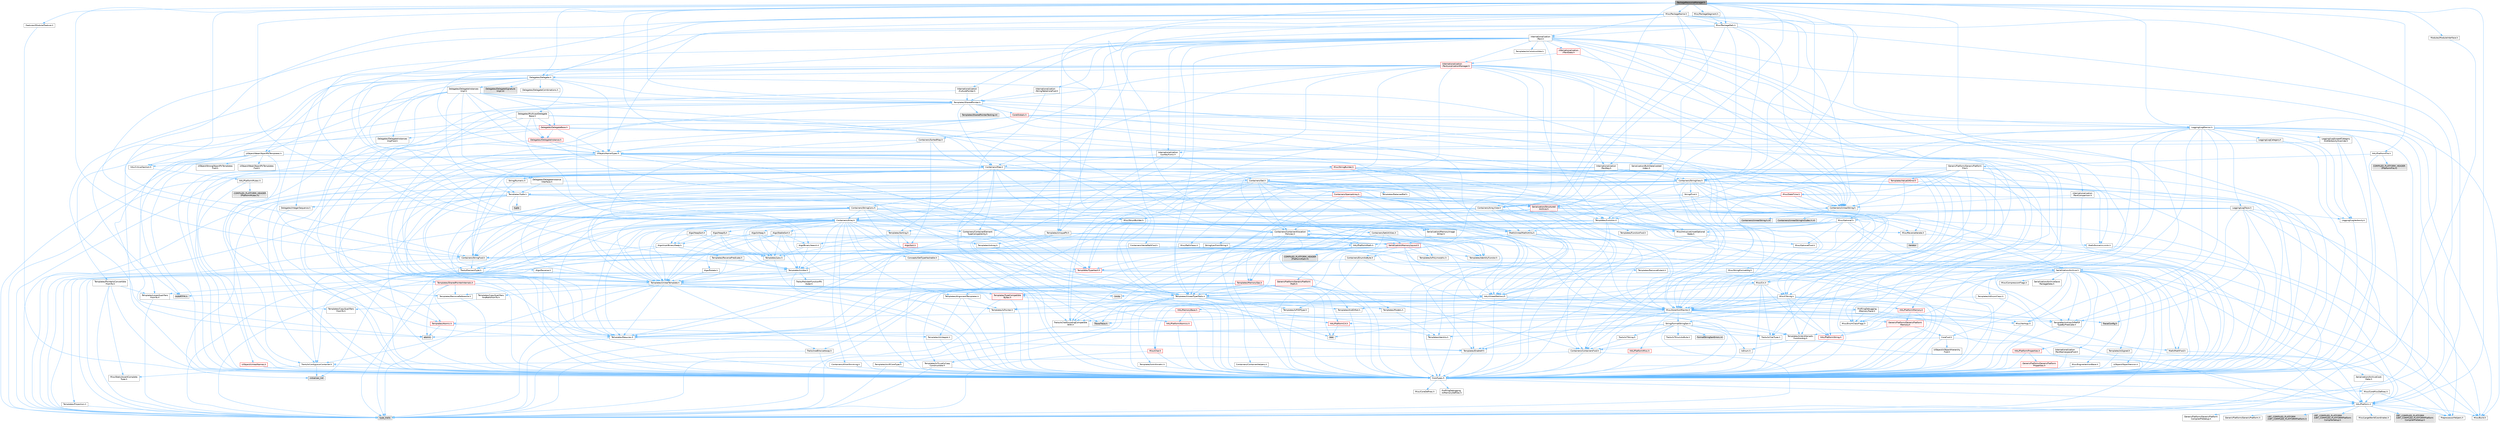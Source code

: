 digraph "PackageResourceManager.h"
{
 // INTERACTIVE_SVG=YES
 // LATEX_PDF_SIZE
  bgcolor="transparent";
  edge [fontname=Helvetica,fontsize=10,labelfontname=Helvetica,labelfontsize=10];
  node [fontname=Helvetica,fontsize=10,shape=box,height=0.2,width=0.4];
  Node1 [id="Node000001",label="PackageResourceManager.h",height=0.2,width=0.4,color="gray40", fillcolor="grey60", style="filled", fontcolor="black",tooltip=" "];
  Node1 -> Node2 [id="edge1_Node000001_Node000002",color="steelblue1",style="solid",tooltip=" "];
  Node2 [id="Node000002",label="Containers/Array.h",height=0.2,width=0.4,color="grey40", fillcolor="white", style="filled",URL="$df/dd0/Array_8h.html",tooltip=" "];
  Node2 -> Node3 [id="edge2_Node000002_Node000003",color="steelblue1",style="solid",tooltip=" "];
  Node3 [id="Node000003",label="CoreTypes.h",height=0.2,width=0.4,color="grey40", fillcolor="white", style="filled",URL="$dc/dec/CoreTypes_8h.html",tooltip=" "];
  Node3 -> Node4 [id="edge3_Node000003_Node000004",color="steelblue1",style="solid",tooltip=" "];
  Node4 [id="Node000004",label="HAL/Platform.h",height=0.2,width=0.4,color="grey40", fillcolor="white", style="filled",URL="$d9/dd0/Platform_8h.html",tooltip=" "];
  Node4 -> Node5 [id="edge4_Node000004_Node000005",color="steelblue1",style="solid",tooltip=" "];
  Node5 [id="Node000005",label="Misc/Build.h",height=0.2,width=0.4,color="grey40", fillcolor="white", style="filled",URL="$d3/dbb/Build_8h.html",tooltip=" "];
  Node4 -> Node6 [id="edge5_Node000004_Node000006",color="steelblue1",style="solid",tooltip=" "];
  Node6 [id="Node000006",label="Misc/LargeWorldCoordinates.h",height=0.2,width=0.4,color="grey40", fillcolor="white", style="filled",URL="$d2/dcb/LargeWorldCoordinates_8h.html",tooltip=" "];
  Node4 -> Node7 [id="edge6_Node000004_Node000007",color="steelblue1",style="solid",tooltip=" "];
  Node7 [id="Node000007",label="type_traits",height=0.2,width=0.4,color="grey60", fillcolor="#E0E0E0", style="filled",tooltip=" "];
  Node4 -> Node8 [id="edge7_Node000004_Node000008",color="steelblue1",style="solid",tooltip=" "];
  Node8 [id="Node000008",label="PreprocessorHelpers.h",height=0.2,width=0.4,color="grey40", fillcolor="white", style="filled",URL="$db/ddb/PreprocessorHelpers_8h.html",tooltip=" "];
  Node4 -> Node9 [id="edge8_Node000004_Node000009",color="steelblue1",style="solid",tooltip=" "];
  Node9 [id="Node000009",label="UBT_COMPILED_PLATFORM\l/UBT_COMPILED_PLATFORMPlatform\lCompilerPreSetup.h",height=0.2,width=0.4,color="grey60", fillcolor="#E0E0E0", style="filled",tooltip=" "];
  Node4 -> Node10 [id="edge9_Node000004_Node000010",color="steelblue1",style="solid",tooltip=" "];
  Node10 [id="Node000010",label="GenericPlatform/GenericPlatform\lCompilerPreSetup.h",height=0.2,width=0.4,color="grey40", fillcolor="white", style="filled",URL="$d9/dc8/GenericPlatformCompilerPreSetup_8h.html",tooltip=" "];
  Node4 -> Node11 [id="edge10_Node000004_Node000011",color="steelblue1",style="solid",tooltip=" "];
  Node11 [id="Node000011",label="GenericPlatform/GenericPlatform.h",height=0.2,width=0.4,color="grey40", fillcolor="white", style="filled",URL="$d6/d84/GenericPlatform_8h.html",tooltip=" "];
  Node4 -> Node12 [id="edge11_Node000004_Node000012",color="steelblue1",style="solid",tooltip=" "];
  Node12 [id="Node000012",label="UBT_COMPILED_PLATFORM\l/UBT_COMPILED_PLATFORMPlatform.h",height=0.2,width=0.4,color="grey60", fillcolor="#E0E0E0", style="filled",tooltip=" "];
  Node4 -> Node13 [id="edge12_Node000004_Node000013",color="steelblue1",style="solid",tooltip=" "];
  Node13 [id="Node000013",label="UBT_COMPILED_PLATFORM\l/UBT_COMPILED_PLATFORMPlatform\lCompilerSetup.h",height=0.2,width=0.4,color="grey60", fillcolor="#E0E0E0", style="filled",tooltip=" "];
  Node3 -> Node14 [id="edge13_Node000003_Node000014",color="steelblue1",style="solid",tooltip=" "];
  Node14 [id="Node000014",label="ProfilingDebugging\l/UMemoryDefines.h",height=0.2,width=0.4,color="grey40", fillcolor="white", style="filled",URL="$d2/da2/UMemoryDefines_8h.html",tooltip=" "];
  Node3 -> Node15 [id="edge14_Node000003_Node000015",color="steelblue1",style="solid",tooltip=" "];
  Node15 [id="Node000015",label="Misc/CoreMiscDefines.h",height=0.2,width=0.4,color="grey40", fillcolor="white", style="filled",URL="$da/d38/CoreMiscDefines_8h.html",tooltip=" "];
  Node15 -> Node4 [id="edge15_Node000015_Node000004",color="steelblue1",style="solid",tooltip=" "];
  Node15 -> Node8 [id="edge16_Node000015_Node000008",color="steelblue1",style="solid",tooltip=" "];
  Node3 -> Node16 [id="edge17_Node000003_Node000016",color="steelblue1",style="solid",tooltip=" "];
  Node16 [id="Node000016",label="Misc/CoreDefines.h",height=0.2,width=0.4,color="grey40", fillcolor="white", style="filled",URL="$d3/dd2/CoreDefines_8h.html",tooltip=" "];
  Node2 -> Node17 [id="edge18_Node000002_Node000017",color="steelblue1",style="solid",tooltip=" "];
  Node17 [id="Node000017",label="Misc/AssertionMacros.h",height=0.2,width=0.4,color="grey40", fillcolor="white", style="filled",URL="$d0/dfa/AssertionMacros_8h.html",tooltip=" "];
  Node17 -> Node3 [id="edge19_Node000017_Node000003",color="steelblue1",style="solid",tooltip=" "];
  Node17 -> Node4 [id="edge20_Node000017_Node000004",color="steelblue1",style="solid",tooltip=" "];
  Node17 -> Node18 [id="edge21_Node000017_Node000018",color="steelblue1",style="solid",tooltip=" "];
  Node18 [id="Node000018",label="HAL/PlatformMisc.h",height=0.2,width=0.4,color="red", fillcolor="#FFF0F0", style="filled",URL="$d0/df5/PlatformMisc_8h.html",tooltip=" "];
  Node18 -> Node3 [id="edge22_Node000018_Node000003",color="steelblue1",style="solid",tooltip=" "];
  Node17 -> Node8 [id="edge23_Node000017_Node000008",color="steelblue1",style="solid",tooltip=" "];
  Node17 -> Node54 [id="edge24_Node000017_Node000054",color="steelblue1",style="solid",tooltip=" "];
  Node54 [id="Node000054",label="Templates/EnableIf.h",height=0.2,width=0.4,color="grey40", fillcolor="white", style="filled",URL="$d7/d60/EnableIf_8h.html",tooltip=" "];
  Node54 -> Node3 [id="edge25_Node000054_Node000003",color="steelblue1",style="solid",tooltip=" "];
  Node17 -> Node55 [id="edge26_Node000017_Node000055",color="steelblue1",style="solid",tooltip=" "];
  Node55 [id="Node000055",label="Templates/IsArrayOrRefOf\lTypeByPredicate.h",height=0.2,width=0.4,color="grey40", fillcolor="white", style="filled",URL="$d6/da1/IsArrayOrRefOfTypeByPredicate_8h.html",tooltip=" "];
  Node55 -> Node3 [id="edge27_Node000055_Node000003",color="steelblue1",style="solid",tooltip=" "];
  Node17 -> Node56 [id="edge28_Node000017_Node000056",color="steelblue1",style="solid",tooltip=" "];
  Node56 [id="Node000056",label="Templates/IsValidVariadic\lFunctionArg.h",height=0.2,width=0.4,color="grey40", fillcolor="white", style="filled",URL="$d0/dc8/IsValidVariadicFunctionArg_8h.html",tooltip=" "];
  Node56 -> Node3 [id="edge29_Node000056_Node000003",color="steelblue1",style="solid",tooltip=" "];
  Node56 -> Node57 [id="edge30_Node000056_Node000057",color="steelblue1",style="solid",tooltip=" "];
  Node57 [id="Node000057",label="IsEnum.h",height=0.2,width=0.4,color="grey40", fillcolor="white", style="filled",URL="$d4/de5/IsEnum_8h.html",tooltip=" "];
  Node56 -> Node7 [id="edge31_Node000056_Node000007",color="steelblue1",style="solid",tooltip=" "];
  Node17 -> Node58 [id="edge32_Node000017_Node000058",color="steelblue1",style="solid",tooltip=" "];
  Node58 [id="Node000058",label="Traits/IsCharEncodingCompatible\lWith.h",height=0.2,width=0.4,color="grey40", fillcolor="white", style="filled",URL="$df/dd1/IsCharEncodingCompatibleWith_8h.html",tooltip=" "];
  Node58 -> Node7 [id="edge33_Node000058_Node000007",color="steelblue1",style="solid",tooltip=" "];
  Node58 -> Node59 [id="edge34_Node000058_Node000059",color="steelblue1",style="solid",tooltip=" "];
  Node59 [id="Node000059",label="Traits/IsCharType.h",height=0.2,width=0.4,color="grey40", fillcolor="white", style="filled",URL="$db/d51/IsCharType_8h.html",tooltip=" "];
  Node59 -> Node3 [id="edge35_Node000059_Node000003",color="steelblue1",style="solid",tooltip=" "];
  Node17 -> Node60 [id="edge36_Node000017_Node000060",color="steelblue1",style="solid",tooltip=" "];
  Node60 [id="Node000060",label="Misc/VarArgs.h",height=0.2,width=0.4,color="grey40", fillcolor="white", style="filled",URL="$d5/d6f/VarArgs_8h.html",tooltip=" "];
  Node60 -> Node3 [id="edge37_Node000060_Node000003",color="steelblue1",style="solid",tooltip=" "];
  Node17 -> Node61 [id="edge38_Node000017_Node000061",color="steelblue1",style="solid",tooltip=" "];
  Node61 [id="Node000061",label="String/FormatStringSan.h",height=0.2,width=0.4,color="grey40", fillcolor="white", style="filled",URL="$d3/d8b/FormatStringSan_8h.html",tooltip=" "];
  Node61 -> Node7 [id="edge39_Node000061_Node000007",color="steelblue1",style="solid",tooltip=" "];
  Node61 -> Node3 [id="edge40_Node000061_Node000003",color="steelblue1",style="solid",tooltip=" "];
  Node61 -> Node62 [id="edge41_Node000061_Node000062",color="steelblue1",style="solid",tooltip=" "];
  Node62 [id="Node000062",label="Templates/Requires.h",height=0.2,width=0.4,color="grey40", fillcolor="white", style="filled",URL="$dc/d96/Requires_8h.html",tooltip=" "];
  Node62 -> Node54 [id="edge42_Node000062_Node000054",color="steelblue1",style="solid",tooltip=" "];
  Node62 -> Node7 [id="edge43_Node000062_Node000007",color="steelblue1",style="solid",tooltip=" "];
  Node61 -> Node63 [id="edge44_Node000061_Node000063",color="steelblue1",style="solid",tooltip=" "];
  Node63 [id="Node000063",label="Templates/Identity.h",height=0.2,width=0.4,color="grey40", fillcolor="white", style="filled",URL="$d0/dd5/Identity_8h.html",tooltip=" "];
  Node61 -> Node56 [id="edge45_Node000061_Node000056",color="steelblue1",style="solid",tooltip=" "];
  Node61 -> Node59 [id="edge46_Node000061_Node000059",color="steelblue1",style="solid",tooltip=" "];
  Node61 -> Node64 [id="edge47_Node000061_Node000064",color="steelblue1",style="solid",tooltip=" "];
  Node64 [id="Node000064",label="Traits/IsTEnumAsByte.h",height=0.2,width=0.4,color="grey40", fillcolor="white", style="filled",URL="$d1/de6/IsTEnumAsByte_8h.html",tooltip=" "];
  Node61 -> Node65 [id="edge48_Node000061_Node000065",color="steelblue1",style="solid",tooltip=" "];
  Node65 [id="Node000065",label="Traits/IsTString.h",height=0.2,width=0.4,color="grey40", fillcolor="white", style="filled",URL="$d0/df8/IsTString_8h.html",tooltip=" "];
  Node65 -> Node26 [id="edge49_Node000065_Node000026",color="steelblue1",style="solid",tooltip=" "];
  Node26 [id="Node000026",label="Containers/ContainersFwd.h",height=0.2,width=0.4,color="grey40", fillcolor="white", style="filled",URL="$d4/d0a/ContainersFwd_8h.html",tooltip=" "];
  Node26 -> Node4 [id="edge50_Node000026_Node000004",color="steelblue1",style="solid",tooltip=" "];
  Node26 -> Node3 [id="edge51_Node000026_Node000003",color="steelblue1",style="solid",tooltip=" "];
  Node26 -> Node23 [id="edge52_Node000026_Node000023",color="steelblue1",style="solid",tooltip=" "];
  Node23 [id="Node000023",label="Traits/IsContiguousContainer.h",height=0.2,width=0.4,color="grey40", fillcolor="white", style="filled",URL="$d5/d3c/IsContiguousContainer_8h.html",tooltip=" "];
  Node23 -> Node3 [id="edge53_Node000023_Node000003",color="steelblue1",style="solid",tooltip=" "];
  Node23 -> Node24 [id="edge54_Node000023_Node000024",color="steelblue1",style="solid",tooltip=" "];
  Node24 [id="Node000024",label="Misc/StaticAssertComplete\lType.h",height=0.2,width=0.4,color="grey40", fillcolor="white", style="filled",URL="$d5/d4e/StaticAssertCompleteType_8h.html",tooltip=" "];
  Node23 -> Node22 [id="edge55_Node000023_Node000022",color="steelblue1",style="solid",tooltip=" "];
  Node22 [id="Node000022",label="initializer_list",height=0.2,width=0.4,color="grey60", fillcolor="#E0E0E0", style="filled",tooltip=" "];
  Node61 -> Node26 [id="edge56_Node000061_Node000026",color="steelblue1",style="solid",tooltip=" "];
  Node61 -> Node66 [id="edge57_Node000061_Node000066",color="steelblue1",style="solid",tooltip=" "];
  Node66 [id="Node000066",label="FormatStringSanErrors.inl",height=0.2,width=0.4,color="grey60", fillcolor="#E0E0E0", style="filled",tooltip=" "];
  Node17 -> Node67 [id="edge58_Node000017_Node000067",color="steelblue1",style="solid",tooltip=" "];
  Node67 [id="Node000067",label="atomic",height=0.2,width=0.4,color="grey60", fillcolor="#E0E0E0", style="filled",tooltip=" "];
  Node2 -> Node68 [id="edge59_Node000002_Node000068",color="steelblue1",style="solid",tooltip=" "];
  Node68 [id="Node000068",label="Misc/IntrusiveUnsetOptional\lState.h",height=0.2,width=0.4,color="grey40", fillcolor="white", style="filled",URL="$d2/d0a/IntrusiveUnsetOptionalState_8h.html",tooltip=" "];
  Node68 -> Node69 [id="edge60_Node000068_Node000069",color="steelblue1",style="solid",tooltip=" "];
  Node69 [id="Node000069",label="Misc/OptionalFwd.h",height=0.2,width=0.4,color="grey40", fillcolor="white", style="filled",URL="$dc/d50/OptionalFwd_8h.html",tooltip=" "];
  Node2 -> Node70 [id="edge61_Node000002_Node000070",color="steelblue1",style="solid",tooltip=" "];
  Node70 [id="Node000070",label="Misc/ReverseIterate.h",height=0.2,width=0.4,color="grey40", fillcolor="white", style="filled",URL="$db/de3/ReverseIterate_8h.html",tooltip=" "];
  Node70 -> Node4 [id="edge62_Node000070_Node000004",color="steelblue1",style="solid",tooltip=" "];
  Node70 -> Node71 [id="edge63_Node000070_Node000071",color="steelblue1",style="solid",tooltip=" "];
  Node71 [id="Node000071",label="iterator",height=0.2,width=0.4,color="grey60", fillcolor="#E0E0E0", style="filled",tooltip=" "];
  Node2 -> Node72 [id="edge64_Node000002_Node000072",color="steelblue1",style="solid",tooltip=" "];
  Node72 [id="Node000072",label="HAL/UnrealMemory.h",height=0.2,width=0.4,color="grey40", fillcolor="white", style="filled",URL="$d9/d96/UnrealMemory_8h.html",tooltip=" "];
  Node72 -> Node3 [id="edge65_Node000072_Node000003",color="steelblue1",style="solid",tooltip=" "];
  Node72 -> Node73 [id="edge66_Node000072_Node000073",color="steelblue1",style="solid",tooltip=" "];
  Node73 [id="Node000073",label="GenericPlatform/GenericPlatform\lMemory.h",height=0.2,width=0.4,color="red", fillcolor="#FFF0F0", style="filled",URL="$dd/d22/GenericPlatformMemory_8h.html",tooltip=" "];
  Node73 -> Node25 [id="edge67_Node000073_Node000025",color="steelblue1",style="solid",tooltip=" "];
  Node25 [id="Node000025",label="CoreFwd.h",height=0.2,width=0.4,color="grey40", fillcolor="white", style="filled",URL="$d1/d1e/CoreFwd_8h.html",tooltip=" "];
  Node25 -> Node3 [id="edge68_Node000025_Node000003",color="steelblue1",style="solid",tooltip=" "];
  Node25 -> Node26 [id="edge69_Node000025_Node000026",color="steelblue1",style="solid",tooltip=" "];
  Node25 -> Node27 [id="edge70_Node000025_Node000027",color="steelblue1",style="solid",tooltip=" "];
  Node27 [id="Node000027",label="Math/MathFwd.h",height=0.2,width=0.4,color="grey40", fillcolor="white", style="filled",URL="$d2/d10/MathFwd_8h.html",tooltip=" "];
  Node27 -> Node4 [id="edge71_Node000027_Node000004",color="steelblue1",style="solid",tooltip=" "];
  Node25 -> Node28 [id="edge72_Node000025_Node000028",color="steelblue1",style="solid",tooltip=" "];
  Node28 [id="Node000028",label="UObject/UObjectHierarchy\lFwd.h",height=0.2,width=0.4,color="grey40", fillcolor="white", style="filled",URL="$d3/d13/UObjectHierarchyFwd_8h.html",tooltip=" "];
  Node73 -> Node3 [id="edge73_Node000073_Node000003",color="steelblue1",style="solid",tooltip=" "];
  Node73 -> Node74 [id="edge74_Node000073_Node000074",color="steelblue1",style="solid",tooltip=" "];
  Node74 [id="Node000074",label="HAL/PlatformString.h",height=0.2,width=0.4,color="red", fillcolor="#FFF0F0", style="filled",URL="$db/db5/PlatformString_8h.html",tooltip=" "];
  Node74 -> Node3 [id="edge75_Node000074_Node000003",color="steelblue1",style="solid",tooltip=" "];
  Node72 -> Node76 [id="edge76_Node000072_Node000076",color="steelblue1",style="solid",tooltip=" "];
  Node76 [id="Node000076",label="HAL/MemoryBase.h",height=0.2,width=0.4,color="red", fillcolor="#FFF0F0", style="filled",URL="$d6/d9f/MemoryBase_8h.html",tooltip=" "];
  Node76 -> Node3 [id="edge77_Node000076_Node000003",color="steelblue1",style="solid",tooltip=" "];
  Node76 -> Node47 [id="edge78_Node000076_Node000047",color="steelblue1",style="solid",tooltip=" "];
  Node47 [id="Node000047",label="HAL/PlatformAtomics.h",height=0.2,width=0.4,color="red", fillcolor="#FFF0F0", style="filled",URL="$d3/d36/PlatformAtomics_8h.html",tooltip=" "];
  Node47 -> Node3 [id="edge79_Node000047_Node000003",color="steelblue1",style="solid",tooltip=" "];
  Node76 -> Node30 [id="edge80_Node000076_Node000030",color="steelblue1",style="solid",tooltip=" "];
  Node30 [id="Node000030",label="HAL/PlatformCrt.h",height=0.2,width=0.4,color="red", fillcolor="#FFF0F0", style="filled",URL="$d8/d75/PlatformCrt_8h.html",tooltip=" "];
  Node30 -> Node31 [id="edge81_Node000030_Node000031",color="steelblue1",style="solid",tooltip=" "];
  Node31 [id="Node000031",label="new",height=0.2,width=0.4,color="grey60", fillcolor="#E0E0E0", style="filled",tooltip=" "];
  Node76 -> Node80 [id="edge82_Node000076_Node000080",color="steelblue1",style="solid",tooltip=" "];
  Node80 [id="Node000080",label="Templates/Atomic.h",height=0.2,width=0.4,color="red", fillcolor="#FFF0F0", style="filled",URL="$d3/d91/Atomic_8h.html",tooltip=" "];
  Node80 -> Node83 [id="edge83_Node000080_Node000083",color="steelblue1",style="solid",tooltip=" "];
  Node83 [id="Node000083",label="Templates/IsIntegral.h",height=0.2,width=0.4,color="grey40", fillcolor="white", style="filled",URL="$da/d64/IsIntegral_8h.html",tooltip=" "];
  Node83 -> Node3 [id="edge84_Node000083_Node000003",color="steelblue1",style="solid",tooltip=" "];
  Node80 -> Node67 [id="edge85_Node000080_Node000067",color="steelblue1",style="solid",tooltip=" "];
  Node72 -> Node89 [id="edge86_Node000072_Node000089",color="steelblue1",style="solid",tooltip=" "];
  Node89 [id="Node000089",label="HAL/PlatformMemory.h",height=0.2,width=0.4,color="red", fillcolor="#FFF0F0", style="filled",URL="$de/d68/PlatformMemory_8h.html",tooltip=" "];
  Node89 -> Node3 [id="edge87_Node000089_Node000003",color="steelblue1",style="solid",tooltip=" "];
  Node89 -> Node73 [id="edge88_Node000089_Node000073",color="steelblue1",style="solid",tooltip=" "];
  Node72 -> Node91 [id="edge89_Node000072_Node000091",color="steelblue1",style="solid",tooltip=" "];
  Node91 [id="Node000091",label="ProfilingDebugging\l/MemoryTrace.h",height=0.2,width=0.4,color="grey40", fillcolor="white", style="filled",URL="$da/dd7/MemoryTrace_8h.html",tooltip=" "];
  Node91 -> Node4 [id="edge90_Node000091_Node000004",color="steelblue1",style="solid",tooltip=" "];
  Node91 -> Node42 [id="edge91_Node000091_Node000042",color="steelblue1",style="solid",tooltip=" "];
  Node42 [id="Node000042",label="Misc/EnumClassFlags.h",height=0.2,width=0.4,color="grey40", fillcolor="white", style="filled",URL="$d8/de7/EnumClassFlags_8h.html",tooltip=" "];
  Node91 -> Node50 [id="edge92_Node000091_Node000050",color="steelblue1",style="solid",tooltip=" "];
  Node50 [id="Node000050",label="Trace/Config.h",height=0.2,width=0.4,color="grey60", fillcolor="#E0E0E0", style="filled",tooltip=" "];
  Node91 -> Node53 [id="edge93_Node000091_Node000053",color="steelblue1",style="solid",tooltip=" "];
  Node53 [id="Node000053",label="Trace/Trace.h",height=0.2,width=0.4,color="grey60", fillcolor="#E0E0E0", style="filled",tooltip=" "];
  Node72 -> Node92 [id="edge94_Node000072_Node000092",color="steelblue1",style="solid",tooltip=" "];
  Node92 [id="Node000092",label="Templates/IsPointer.h",height=0.2,width=0.4,color="grey40", fillcolor="white", style="filled",URL="$d7/d05/IsPointer_8h.html",tooltip=" "];
  Node92 -> Node3 [id="edge95_Node000092_Node000003",color="steelblue1",style="solid",tooltip=" "];
  Node2 -> Node93 [id="edge96_Node000002_Node000093",color="steelblue1",style="solid",tooltip=" "];
  Node93 [id="Node000093",label="Templates/UnrealTypeTraits.h",height=0.2,width=0.4,color="grey40", fillcolor="white", style="filled",URL="$d2/d2d/UnrealTypeTraits_8h.html",tooltip=" "];
  Node93 -> Node3 [id="edge97_Node000093_Node000003",color="steelblue1",style="solid",tooltip=" "];
  Node93 -> Node92 [id="edge98_Node000093_Node000092",color="steelblue1",style="solid",tooltip=" "];
  Node93 -> Node17 [id="edge99_Node000093_Node000017",color="steelblue1",style="solid",tooltip=" "];
  Node93 -> Node85 [id="edge100_Node000093_Node000085",color="steelblue1",style="solid",tooltip=" "];
  Node85 [id="Node000085",label="Templates/AndOrNot.h",height=0.2,width=0.4,color="grey40", fillcolor="white", style="filled",URL="$db/d0a/AndOrNot_8h.html",tooltip=" "];
  Node85 -> Node3 [id="edge101_Node000085_Node000003",color="steelblue1",style="solid",tooltip=" "];
  Node93 -> Node54 [id="edge102_Node000093_Node000054",color="steelblue1",style="solid",tooltip=" "];
  Node93 -> Node94 [id="edge103_Node000093_Node000094",color="steelblue1",style="solid",tooltip=" "];
  Node94 [id="Node000094",label="Templates/IsArithmetic.h",height=0.2,width=0.4,color="grey40", fillcolor="white", style="filled",URL="$d2/d5d/IsArithmetic_8h.html",tooltip=" "];
  Node94 -> Node3 [id="edge104_Node000094_Node000003",color="steelblue1",style="solid",tooltip=" "];
  Node93 -> Node57 [id="edge105_Node000093_Node000057",color="steelblue1",style="solid",tooltip=" "];
  Node93 -> Node95 [id="edge106_Node000093_Node000095",color="steelblue1",style="solid",tooltip=" "];
  Node95 [id="Node000095",label="Templates/Models.h",height=0.2,width=0.4,color="grey40", fillcolor="white", style="filled",URL="$d3/d0c/Models_8h.html",tooltip=" "];
  Node95 -> Node63 [id="edge107_Node000095_Node000063",color="steelblue1",style="solid",tooltip=" "];
  Node93 -> Node96 [id="edge108_Node000093_Node000096",color="steelblue1",style="solid",tooltip=" "];
  Node96 [id="Node000096",label="Templates/IsPODType.h",height=0.2,width=0.4,color="grey40", fillcolor="white", style="filled",URL="$d7/db1/IsPODType_8h.html",tooltip=" "];
  Node96 -> Node3 [id="edge109_Node000096_Node000003",color="steelblue1",style="solid",tooltip=" "];
  Node93 -> Node97 [id="edge110_Node000093_Node000097",color="steelblue1",style="solid",tooltip=" "];
  Node97 [id="Node000097",label="Templates/IsUECoreType.h",height=0.2,width=0.4,color="grey40", fillcolor="white", style="filled",URL="$d1/db8/IsUECoreType_8h.html",tooltip=" "];
  Node97 -> Node3 [id="edge111_Node000097_Node000003",color="steelblue1",style="solid",tooltip=" "];
  Node97 -> Node7 [id="edge112_Node000097_Node000007",color="steelblue1",style="solid",tooltip=" "];
  Node93 -> Node86 [id="edge113_Node000093_Node000086",color="steelblue1",style="solid",tooltip=" "];
  Node86 [id="Node000086",label="Templates/IsTriviallyCopy\lConstructible.h",height=0.2,width=0.4,color="grey40", fillcolor="white", style="filled",URL="$d3/d78/IsTriviallyCopyConstructible_8h.html",tooltip=" "];
  Node86 -> Node3 [id="edge114_Node000086_Node000003",color="steelblue1",style="solid",tooltip=" "];
  Node86 -> Node7 [id="edge115_Node000086_Node000007",color="steelblue1",style="solid",tooltip=" "];
  Node2 -> Node98 [id="edge116_Node000002_Node000098",color="steelblue1",style="solid",tooltip=" "];
  Node98 [id="Node000098",label="Templates/UnrealTemplate.h",height=0.2,width=0.4,color="grey40", fillcolor="white", style="filled",URL="$d4/d24/UnrealTemplate_8h.html",tooltip=" "];
  Node98 -> Node3 [id="edge117_Node000098_Node000003",color="steelblue1",style="solid",tooltip=" "];
  Node98 -> Node92 [id="edge118_Node000098_Node000092",color="steelblue1",style="solid",tooltip=" "];
  Node98 -> Node72 [id="edge119_Node000098_Node000072",color="steelblue1",style="solid",tooltip=" "];
  Node98 -> Node99 [id="edge120_Node000098_Node000099",color="steelblue1",style="solid",tooltip=" "];
  Node99 [id="Node000099",label="Templates/CopyQualifiers\lAndRefsFromTo.h",height=0.2,width=0.4,color="grey40", fillcolor="white", style="filled",URL="$d3/db3/CopyQualifiersAndRefsFromTo_8h.html",tooltip=" "];
  Node99 -> Node100 [id="edge121_Node000099_Node000100",color="steelblue1",style="solid",tooltip=" "];
  Node100 [id="Node000100",label="Templates/CopyQualifiers\lFromTo.h",height=0.2,width=0.4,color="grey40", fillcolor="white", style="filled",URL="$d5/db4/CopyQualifiersFromTo_8h.html",tooltip=" "];
  Node98 -> Node93 [id="edge122_Node000098_Node000093",color="steelblue1",style="solid",tooltip=" "];
  Node98 -> Node101 [id="edge123_Node000098_Node000101",color="steelblue1",style="solid",tooltip=" "];
  Node101 [id="Node000101",label="Templates/RemoveReference.h",height=0.2,width=0.4,color="grey40", fillcolor="white", style="filled",URL="$da/dbe/RemoveReference_8h.html",tooltip=" "];
  Node101 -> Node3 [id="edge124_Node000101_Node000003",color="steelblue1",style="solid",tooltip=" "];
  Node98 -> Node62 [id="edge125_Node000098_Node000062",color="steelblue1",style="solid",tooltip=" "];
  Node98 -> Node102 [id="edge126_Node000098_Node000102",color="steelblue1",style="solid",tooltip=" "];
  Node102 [id="Node000102",label="Templates/TypeCompatible\lBytes.h",height=0.2,width=0.4,color="red", fillcolor="#FFF0F0", style="filled",URL="$df/d0a/TypeCompatibleBytes_8h.html",tooltip=" "];
  Node102 -> Node3 [id="edge127_Node000102_Node000003",color="steelblue1",style="solid",tooltip=" "];
  Node102 -> Node31 [id="edge128_Node000102_Node000031",color="steelblue1",style="solid",tooltip=" "];
  Node102 -> Node7 [id="edge129_Node000102_Node000007",color="steelblue1",style="solid",tooltip=" "];
  Node98 -> Node63 [id="edge130_Node000098_Node000063",color="steelblue1",style="solid",tooltip=" "];
  Node98 -> Node23 [id="edge131_Node000098_Node000023",color="steelblue1",style="solid",tooltip=" "];
  Node98 -> Node103 [id="edge132_Node000098_Node000103",color="steelblue1",style="solid",tooltip=" "];
  Node103 [id="Node000103",label="Traits/UseBitwiseSwap.h",height=0.2,width=0.4,color="grey40", fillcolor="white", style="filled",URL="$db/df3/UseBitwiseSwap_8h.html",tooltip=" "];
  Node103 -> Node3 [id="edge133_Node000103_Node000003",color="steelblue1",style="solid",tooltip=" "];
  Node103 -> Node7 [id="edge134_Node000103_Node000007",color="steelblue1",style="solid",tooltip=" "];
  Node98 -> Node7 [id="edge135_Node000098_Node000007",color="steelblue1",style="solid",tooltip=" "];
  Node2 -> Node104 [id="edge136_Node000002_Node000104",color="steelblue1",style="solid",tooltip=" "];
  Node104 [id="Node000104",label="Containers/AllowShrinking.h",height=0.2,width=0.4,color="grey40", fillcolor="white", style="filled",URL="$d7/d1a/AllowShrinking_8h.html",tooltip=" "];
  Node104 -> Node3 [id="edge137_Node000104_Node000003",color="steelblue1",style="solid",tooltip=" "];
  Node2 -> Node105 [id="edge138_Node000002_Node000105",color="steelblue1",style="solid",tooltip=" "];
  Node105 [id="Node000105",label="Containers/ContainerAllocation\lPolicies.h",height=0.2,width=0.4,color="grey40", fillcolor="white", style="filled",URL="$d7/dff/ContainerAllocationPolicies_8h.html",tooltip=" "];
  Node105 -> Node3 [id="edge139_Node000105_Node000003",color="steelblue1",style="solid",tooltip=" "];
  Node105 -> Node106 [id="edge140_Node000105_Node000106",color="steelblue1",style="solid",tooltip=" "];
  Node106 [id="Node000106",label="Containers/ContainerHelpers.h",height=0.2,width=0.4,color="grey40", fillcolor="white", style="filled",URL="$d7/d33/ContainerHelpers_8h.html",tooltip=" "];
  Node106 -> Node3 [id="edge141_Node000106_Node000003",color="steelblue1",style="solid",tooltip=" "];
  Node105 -> Node105 [id="edge142_Node000105_Node000105",color="steelblue1",style="solid",tooltip=" "];
  Node105 -> Node107 [id="edge143_Node000105_Node000107",color="steelblue1",style="solid",tooltip=" "];
  Node107 [id="Node000107",label="HAL/PlatformMath.h",height=0.2,width=0.4,color="grey40", fillcolor="white", style="filled",URL="$dc/d53/PlatformMath_8h.html",tooltip=" "];
  Node107 -> Node3 [id="edge144_Node000107_Node000003",color="steelblue1",style="solid",tooltip=" "];
  Node107 -> Node108 [id="edge145_Node000107_Node000108",color="steelblue1",style="solid",tooltip=" "];
  Node108 [id="Node000108",label="GenericPlatform/GenericPlatform\lMath.h",height=0.2,width=0.4,color="red", fillcolor="#FFF0F0", style="filled",URL="$d5/d79/GenericPlatformMath_8h.html",tooltip=" "];
  Node108 -> Node3 [id="edge146_Node000108_Node000003",color="steelblue1",style="solid",tooltip=" "];
  Node108 -> Node26 [id="edge147_Node000108_Node000026",color="steelblue1",style="solid",tooltip=" "];
  Node108 -> Node30 [id="edge148_Node000108_Node000030",color="steelblue1",style="solid",tooltip=" "];
  Node108 -> Node85 [id="edge149_Node000108_Node000085",color="steelblue1",style="solid",tooltip=" "];
  Node108 -> Node93 [id="edge150_Node000108_Node000093",color="steelblue1",style="solid",tooltip=" "];
  Node108 -> Node62 [id="edge151_Node000108_Node000062",color="steelblue1",style="solid",tooltip=" "];
  Node108 -> Node102 [id="edge152_Node000108_Node000102",color="steelblue1",style="solid",tooltip=" "];
  Node108 -> Node113 [id="edge153_Node000108_Node000113",color="steelblue1",style="solid",tooltip=" "];
  Node113 [id="Node000113",label="limits",height=0.2,width=0.4,color="grey60", fillcolor="#E0E0E0", style="filled",tooltip=" "];
  Node108 -> Node7 [id="edge154_Node000108_Node000007",color="steelblue1",style="solid",tooltip=" "];
  Node107 -> Node114 [id="edge155_Node000107_Node000114",color="steelblue1",style="solid",tooltip=" "];
  Node114 [id="Node000114",label="COMPILED_PLATFORM_HEADER\l(PlatformMath.h)",height=0.2,width=0.4,color="grey60", fillcolor="#E0E0E0", style="filled",tooltip=" "];
  Node105 -> Node72 [id="edge156_Node000105_Node000072",color="steelblue1",style="solid",tooltip=" "];
  Node105 -> Node40 [id="edge157_Node000105_Node000040",color="steelblue1",style="solid",tooltip=" "];
  Node40 [id="Node000040",label="Math/NumericLimits.h",height=0.2,width=0.4,color="grey40", fillcolor="white", style="filled",URL="$df/d1b/NumericLimits_8h.html",tooltip=" "];
  Node40 -> Node3 [id="edge158_Node000040_Node000003",color="steelblue1",style="solid",tooltip=" "];
  Node105 -> Node17 [id="edge159_Node000105_Node000017",color="steelblue1",style="solid",tooltip=" "];
  Node105 -> Node115 [id="edge160_Node000105_Node000115",color="steelblue1",style="solid",tooltip=" "];
  Node115 [id="Node000115",label="Templates/IsPolymorphic.h",height=0.2,width=0.4,color="grey40", fillcolor="white", style="filled",URL="$dc/d20/IsPolymorphic_8h.html",tooltip=" "];
  Node105 -> Node116 [id="edge161_Node000105_Node000116",color="steelblue1",style="solid",tooltip=" "];
  Node116 [id="Node000116",label="Templates/MemoryOps.h",height=0.2,width=0.4,color="red", fillcolor="#FFF0F0", style="filled",URL="$db/dea/MemoryOps_8h.html",tooltip=" "];
  Node116 -> Node3 [id="edge162_Node000116_Node000003",color="steelblue1",style="solid",tooltip=" "];
  Node116 -> Node72 [id="edge163_Node000116_Node000072",color="steelblue1",style="solid",tooltip=" "];
  Node116 -> Node86 [id="edge164_Node000116_Node000086",color="steelblue1",style="solid",tooltip=" "];
  Node116 -> Node62 [id="edge165_Node000116_Node000062",color="steelblue1",style="solid",tooltip=" "];
  Node116 -> Node93 [id="edge166_Node000116_Node000093",color="steelblue1",style="solid",tooltip=" "];
  Node116 -> Node103 [id="edge167_Node000116_Node000103",color="steelblue1",style="solid",tooltip=" "];
  Node116 -> Node31 [id="edge168_Node000116_Node000031",color="steelblue1",style="solid",tooltip=" "];
  Node116 -> Node7 [id="edge169_Node000116_Node000007",color="steelblue1",style="solid",tooltip=" "];
  Node105 -> Node102 [id="edge170_Node000105_Node000102",color="steelblue1",style="solid",tooltip=" "];
  Node105 -> Node7 [id="edge171_Node000105_Node000007",color="steelblue1",style="solid",tooltip=" "];
  Node2 -> Node117 [id="edge172_Node000002_Node000117",color="steelblue1",style="solid",tooltip=" "];
  Node117 [id="Node000117",label="Containers/ContainerElement\lTypeCompatibility.h",height=0.2,width=0.4,color="grey40", fillcolor="white", style="filled",URL="$df/ddf/ContainerElementTypeCompatibility_8h.html",tooltip=" "];
  Node117 -> Node3 [id="edge173_Node000117_Node000003",color="steelblue1",style="solid",tooltip=" "];
  Node117 -> Node93 [id="edge174_Node000117_Node000093",color="steelblue1",style="solid",tooltip=" "];
  Node2 -> Node118 [id="edge175_Node000002_Node000118",color="steelblue1",style="solid",tooltip=" "];
  Node118 [id="Node000118",label="Serialization/Archive.h",height=0.2,width=0.4,color="grey40", fillcolor="white", style="filled",URL="$d7/d3b/Archive_8h.html",tooltip=" "];
  Node118 -> Node25 [id="edge176_Node000118_Node000025",color="steelblue1",style="solid",tooltip=" "];
  Node118 -> Node3 [id="edge177_Node000118_Node000003",color="steelblue1",style="solid",tooltip=" "];
  Node118 -> Node119 [id="edge178_Node000118_Node000119",color="steelblue1",style="solid",tooltip=" "];
  Node119 [id="Node000119",label="HAL/PlatformProperties.h",height=0.2,width=0.4,color="red", fillcolor="#FFF0F0", style="filled",URL="$d9/db0/PlatformProperties_8h.html",tooltip=" "];
  Node119 -> Node3 [id="edge179_Node000119_Node000003",color="steelblue1",style="solid",tooltip=" "];
  Node119 -> Node120 [id="edge180_Node000119_Node000120",color="steelblue1",style="solid",tooltip=" "];
  Node120 [id="Node000120",label="GenericPlatform/GenericPlatform\lProperties.h",height=0.2,width=0.4,color="red", fillcolor="#FFF0F0", style="filled",URL="$d2/dcd/GenericPlatformProperties_8h.html",tooltip=" "];
  Node120 -> Node3 [id="edge181_Node000120_Node000003",color="steelblue1",style="solid",tooltip=" "];
  Node118 -> Node122 [id="edge182_Node000118_Node000122",color="steelblue1",style="solid",tooltip=" "];
  Node122 [id="Node000122",label="Internationalization\l/TextNamespaceFwd.h",height=0.2,width=0.4,color="grey40", fillcolor="white", style="filled",URL="$d8/d97/TextNamespaceFwd_8h.html",tooltip=" "];
  Node122 -> Node3 [id="edge183_Node000122_Node000003",color="steelblue1",style="solid",tooltip=" "];
  Node118 -> Node27 [id="edge184_Node000118_Node000027",color="steelblue1",style="solid",tooltip=" "];
  Node118 -> Node17 [id="edge185_Node000118_Node000017",color="steelblue1",style="solid",tooltip=" "];
  Node118 -> Node5 [id="edge186_Node000118_Node000005",color="steelblue1",style="solid",tooltip=" "];
  Node118 -> Node41 [id="edge187_Node000118_Node000041",color="steelblue1",style="solid",tooltip=" "];
  Node41 [id="Node000041",label="Misc/CompressionFlags.h",height=0.2,width=0.4,color="grey40", fillcolor="white", style="filled",URL="$d9/d76/CompressionFlags_8h.html",tooltip=" "];
  Node118 -> Node123 [id="edge188_Node000118_Node000123",color="steelblue1",style="solid",tooltip=" "];
  Node123 [id="Node000123",label="Misc/EngineVersionBase.h",height=0.2,width=0.4,color="grey40", fillcolor="white", style="filled",URL="$d5/d2b/EngineVersionBase_8h.html",tooltip=" "];
  Node123 -> Node3 [id="edge189_Node000123_Node000003",color="steelblue1",style="solid",tooltip=" "];
  Node118 -> Node60 [id="edge190_Node000118_Node000060",color="steelblue1",style="solid",tooltip=" "];
  Node118 -> Node124 [id="edge191_Node000118_Node000124",color="steelblue1",style="solid",tooltip=" "];
  Node124 [id="Node000124",label="Serialization/ArchiveCook\lData.h",height=0.2,width=0.4,color="grey40", fillcolor="white", style="filled",URL="$dc/db6/ArchiveCookData_8h.html",tooltip=" "];
  Node124 -> Node4 [id="edge192_Node000124_Node000004",color="steelblue1",style="solid",tooltip=" "];
  Node118 -> Node125 [id="edge193_Node000118_Node000125",color="steelblue1",style="solid",tooltip=" "];
  Node125 [id="Node000125",label="Serialization/ArchiveSave\lPackageData.h",height=0.2,width=0.4,color="grey40", fillcolor="white", style="filled",URL="$d1/d37/ArchiveSavePackageData_8h.html",tooltip=" "];
  Node118 -> Node54 [id="edge194_Node000118_Node000054",color="steelblue1",style="solid",tooltip=" "];
  Node118 -> Node55 [id="edge195_Node000118_Node000055",color="steelblue1",style="solid",tooltip=" "];
  Node118 -> Node126 [id="edge196_Node000118_Node000126",color="steelblue1",style="solid",tooltip=" "];
  Node126 [id="Node000126",label="Templates/IsEnumClass.h",height=0.2,width=0.4,color="grey40", fillcolor="white", style="filled",URL="$d7/d15/IsEnumClass_8h.html",tooltip=" "];
  Node126 -> Node3 [id="edge197_Node000126_Node000003",color="steelblue1",style="solid",tooltip=" "];
  Node126 -> Node85 [id="edge198_Node000126_Node000085",color="steelblue1",style="solid",tooltip=" "];
  Node118 -> Node112 [id="edge199_Node000118_Node000112",color="steelblue1",style="solid",tooltip=" "];
  Node112 [id="Node000112",label="Templates/IsSigned.h",height=0.2,width=0.4,color="grey40", fillcolor="white", style="filled",URL="$d8/dd8/IsSigned_8h.html",tooltip=" "];
  Node112 -> Node3 [id="edge200_Node000112_Node000003",color="steelblue1",style="solid",tooltip=" "];
  Node118 -> Node56 [id="edge201_Node000118_Node000056",color="steelblue1",style="solid",tooltip=" "];
  Node118 -> Node98 [id="edge202_Node000118_Node000098",color="steelblue1",style="solid",tooltip=" "];
  Node118 -> Node58 [id="edge203_Node000118_Node000058",color="steelblue1",style="solid",tooltip=" "];
  Node118 -> Node127 [id="edge204_Node000118_Node000127",color="steelblue1",style="solid",tooltip=" "];
  Node127 [id="Node000127",label="UObject/ObjectVersion.h",height=0.2,width=0.4,color="grey40", fillcolor="white", style="filled",URL="$da/d63/ObjectVersion_8h.html",tooltip=" "];
  Node127 -> Node3 [id="edge205_Node000127_Node000003",color="steelblue1",style="solid",tooltip=" "];
  Node2 -> Node128 [id="edge206_Node000002_Node000128",color="steelblue1",style="solid",tooltip=" "];
  Node128 [id="Node000128",label="Serialization/MemoryImage\lWriter.h",height=0.2,width=0.4,color="grey40", fillcolor="white", style="filled",URL="$d0/d08/MemoryImageWriter_8h.html",tooltip=" "];
  Node128 -> Node3 [id="edge207_Node000128_Node000003",color="steelblue1",style="solid",tooltip=" "];
  Node128 -> Node129 [id="edge208_Node000128_Node000129",color="steelblue1",style="solid",tooltip=" "];
  Node129 [id="Node000129",label="Serialization/MemoryLayout.h",height=0.2,width=0.4,color="red", fillcolor="#FFF0F0", style="filled",URL="$d7/d66/MemoryLayout_8h.html",tooltip=" "];
  Node129 -> Node132 [id="edge209_Node000129_Node000132",color="steelblue1",style="solid",tooltip=" "];
  Node132 [id="Node000132",label="Containers/EnumAsByte.h",height=0.2,width=0.4,color="grey40", fillcolor="white", style="filled",URL="$d6/d9a/EnumAsByte_8h.html",tooltip=" "];
  Node132 -> Node3 [id="edge210_Node000132_Node000003",color="steelblue1",style="solid",tooltip=" "];
  Node132 -> Node96 [id="edge211_Node000132_Node000096",color="steelblue1",style="solid",tooltip=" "];
  Node132 -> Node133 [id="edge212_Node000132_Node000133",color="steelblue1",style="solid",tooltip=" "];
  Node133 [id="Node000133",label="Templates/TypeHash.h",height=0.2,width=0.4,color="red", fillcolor="#FFF0F0", style="filled",URL="$d1/d62/TypeHash_8h.html",tooltip=" "];
  Node133 -> Node3 [id="edge213_Node000133_Node000003",color="steelblue1",style="solid",tooltip=" "];
  Node133 -> Node62 [id="edge214_Node000133_Node000062",color="steelblue1",style="solid",tooltip=" "];
  Node133 -> Node134 [id="edge215_Node000133_Node000134",color="steelblue1",style="solid",tooltip=" "];
  Node134 [id="Node000134",label="Misc/Crc.h",height=0.2,width=0.4,color="grey40", fillcolor="white", style="filled",URL="$d4/dd2/Crc_8h.html",tooltip=" "];
  Node134 -> Node3 [id="edge216_Node000134_Node000003",color="steelblue1",style="solid",tooltip=" "];
  Node134 -> Node74 [id="edge217_Node000134_Node000074",color="steelblue1",style="solid",tooltip=" "];
  Node134 -> Node17 [id="edge218_Node000134_Node000017",color="steelblue1",style="solid",tooltip=" "];
  Node134 -> Node135 [id="edge219_Node000134_Node000135",color="steelblue1",style="solid",tooltip=" "];
  Node135 [id="Node000135",label="Misc/CString.h",height=0.2,width=0.4,color="grey40", fillcolor="white", style="filled",URL="$d2/d49/CString_8h.html",tooltip=" "];
  Node135 -> Node3 [id="edge220_Node000135_Node000003",color="steelblue1",style="solid",tooltip=" "];
  Node135 -> Node30 [id="edge221_Node000135_Node000030",color="steelblue1",style="solid",tooltip=" "];
  Node135 -> Node74 [id="edge222_Node000135_Node000074",color="steelblue1",style="solid",tooltip=" "];
  Node135 -> Node17 [id="edge223_Node000135_Node000017",color="steelblue1",style="solid",tooltip=" "];
  Node135 -> Node136 [id="edge224_Node000135_Node000136",color="steelblue1",style="solid",tooltip=" "];
  Node136 [id="Node000136",label="Misc/Char.h",height=0.2,width=0.4,color="red", fillcolor="#FFF0F0", style="filled",URL="$d0/d58/Char_8h.html",tooltip=" "];
  Node136 -> Node3 [id="edge225_Node000136_Node000003",color="steelblue1",style="solid",tooltip=" "];
  Node136 -> Node7 [id="edge226_Node000136_Node000007",color="steelblue1",style="solid",tooltip=" "];
  Node135 -> Node60 [id="edge227_Node000135_Node000060",color="steelblue1",style="solid",tooltip=" "];
  Node135 -> Node55 [id="edge228_Node000135_Node000055",color="steelblue1",style="solid",tooltip=" "];
  Node135 -> Node56 [id="edge229_Node000135_Node000056",color="steelblue1",style="solid",tooltip=" "];
  Node135 -> Node58 [id="edge230_Node000135_Node000058",color="steelblue1",style="solid",tooltip=" "];
  Node134 -> Node136 [id="edge231_Node000134_Node000136",color="steelblue1",style="solid",tooltip=" "];
  Node134 -> Node93 [id="edge232_Node000134_Node000093",color="steelblue1",style="solid",tooltip=" "];
  Node134 -> Node59 [id="edge233_Node000134_Node000059",color="steelblue1",style="solid",tooltip=" "];
  Node133 -> Node7 [id="edge234_Node000133_Node000007",color="steelblue1",style="solid",tooltip=" "];
  Node129 -> Node20 [id="edge235_Node000129_Node000020",color="steelblue1",style="solid",tooltip=" "];
  Node20 [id="Node000020",label="Containers/StringFwd.h",height=0.2,width=0.4,color="grey40", fillcolor="white", style="filled",URL="$df/d37/StringFwd_8h.html",tooltip=" "];
  Node20 -> Node3 [id="edge236_Node000020_Node000003",color="steelblue1",style="solid",tooltip=" "];
  Node20 -> Node21 [id="edge237_Node000020_Node000021",color="steelblue1",style="solid",tooltip=" "];
  Node21 [id="Node000021",label="Traits/ElementType.h",height=0.2,width=0.4,color="grey40", fillcolor="white", style="filled",URL="$d5/d4f/ElementType_8h.html",tooltip=" "];
  Node21 -> Node4 [id="edge238_Node000021_Node000004",color="steelblue1",style="solid",tooltip=" "];
  Node21 -> Node22 [id="edge239_Node000021_Node000022",color="steelblue1",style="solid",tooltip=" "];
  Node21 -> Node7 [id="edge240_Node000021_Node000007",color="steelblue1",style="solid",tooltip=" "];
  Node20 -> Node23 [id="edge241_Node000020_Node000023",color="steelblue1",style="solid",tooltip=" "];
  Node129 -> Node72 [id="edge242_Node000129_Node000072",color="steelblue1",style="solid",tooltip=" "];
  Node129 -> Node54 [id="edge243_Node000129_Node000054",color="steelblue1",style="solid",tooltip=" "];
  Node129 -> Node115 [id="edge244_Node000129_Node000115",color="steelblue1",style="solid",tooltip=" "];
  Node129 -> Node95 [id="edge245_Node000129_Node000095",color="steelblue1",style="solid",tooltip=" "];
  Node129 -> Node98 [id="edge246_Node000129_Node000098",color="steelblue1",style="solid",tooltip=" "];
  Node2 -> Node142 [id="edge247_Node000002_Node000142",color="steelblue1",style="solid",tooltip=" "];
  Node142 [id="Node000142",label="Algo/Heapify.h",height=0.2,width=0.4,color="grey40", fillcolor="white", style="filled",URL="$d0/d2a/Heapify_8h.html",tooltip=" "];
  Node142 -> Node143 [id="edge248_Node000142_Node000143",color="steelblue1",style="solid",tooltip=" "];
  Node143 [id="Node000143",label="Algo/Impl/BinaryHeap.h",height=0.2,width=0.4,color="grey40", fillcolor="white", style="filled",URL="$d7/da3/Algo_2Impl_2BinaryHeap_8h.html",tooltip=" "];
  Node143 -> Node144 [id="edge249_Node000143_Node000144",color="steelblue1",style="solid",tooltip=" "];
  Node144 [id="Node000144",label="Templates/Invoke.h",height=0.2,width=0.4,color="grey40", fillcolor="white", style="filled",URL="$d7/deb/Invoke_8h.html",tooltip=" "];
  Node144 -> Node3 [id="edge250_Node000144_Node000003",color="steelblue1",style="solid",tooltip=" "];
  Node144 -> Node145 [id="edge251_Node000144_Node000145",color="steelblue1",style="solid",tooltip=" "];
  Node145 [id="Node000145",label="Traits/MemberFunctionPtr\lOuter.h",height=0.2,width=0.4,color="grey40", fillcolor="white", style="filled",URL="$db/da7/MemberFunctionPtrOuter_8h.html",tooltip=" "];
  Node144 -> Node98 [id="edge252_Node000144_Node000098",color="steelblue1",style="solid",tooltip=" "];
  Node144 -> Node7 [id="edge253_Node000144_Node000007",color="steelblue1",style="solid",tooltip=" "];
  Node143 -> Node146 [id="edge254_Node000143_Node000146",color="steelblue1",style="solid",tooltip=" "];
  Node146 [id="Node000146",label="Templates/Projection.h",height=0.2,width=0.4,color="grey40", fillcolor="white", style="filled",URL="$d7/df0/Projection_8h.html",tooltip=" "];
  Node146 -> Node7 [id="edge255_Node000146_Node000007",color="steelblue1",style="solid",tooltip=" "];
  Node143 -> Node147 [id="edge256_Node000143_Node000147",color="steelblue1",style="solid",tooltip=" "];
  Node147 [id="Node000147",label="Templates/ReversePredicate.h",height=0.2,width=0.4,color="grey40", fillcolor="white", style="filled",URL="$d8/d28/ReversePredicate_8h.html",tooltip=" "];
  Node147 -> Node144 [id="edge257_Node000147_Node000144",color="steelblue1",style="solid",tooltip=" "];
  Node147 -> Node98 [id="edge258_Node000147_Node000098",color="steelblue1",style="solid",tooltip=" "];
  Node143 -> Node7 [id="edge259_Node000143_Node000007",color="steelblue1",style="solid",tooltip=" "];
  Node142 -> Node148 [id="edge260_Node000142_Node000148",color="steelblue1",style="solid",tooltip=" "];
  Node148 [id="Node000148",label="Templates/IdentityFunctor.h",height=0.2,width=0.4,color="grey40", fillcolor="white", style="filled",URL="$d7/d2e/IdentityFunctor_8h.html",tooltip=" "];
  Node148 -> Node4 [id="edge261_Node000148_Node000004",color="steelblue1",style="solid",tooltip=" "];
  Node142 -> Node144 [id="edge262_Node000142_Node000144",color="steelblue1",style="solid",tooltip=" "];
  Node142 -> Node149 [id="edge263_Node000142_Node000149",color="steelblue1",style="solid",tooltip=" "];
  Node149 [id="Node000149",label="Templates/Less.h",height=0.2,width=0.4,color="grey40", fillcolor="white", style="filled",URL="$de/dc8/Less_8h.html",tooltip=" "];
  Node149 -> Node3 [id="edge264_Node000149_Node000003",color="steelblue1",style="solid",tooltip=" "];
  Node149 -> Node98 [id="edge265_Node000149_Node000098",color="steelblue1",style="solid",tooltip=" "];
  Node142 -> Node98 [id="edge266_Node000142_Node000098",color="steelblue1",style="solid",tooltip=" "];
  Node2 -> Node150 [id="edge267_Node000002_Node000150",color="steelblue1",style="solid",tooltip=" "];
  Node150 [id="Node000150",label="Algo/HeapSort.h",height=0.2,width=0.4,color="grey40", fillcolor="white", style="filled",URL="$d3/d92/HeapSort_8h.html",tooltip=" "];
  Node150 -> Node143 [id="edge268_Node000150_Node000143",color="steelblue1",style="solid",tooltip=" "];
  Node150 -> Node148 [id="edge269_Node000150_Node000148",color="steelblue1",style="solid",tooltip=" "];
  Node150 -> Node149 [id="edge270_Node000150_Node000149",color="steelblue1",style="solid",tooltip=" "];
  Node150 -> Node98 [id="edge271_Node000150_Node000098",color="steelblue1",style="solid",tooltip=" "];
  Node2 -> Node151 [id="edge272_Node000002_Node000151",color="steelblue1",style="solid",tooltip=" "];
  Node151 [id="Node000151",label="Algo/IsHeap.h",height=0.2,width=0.4,color="grey40", fillcolor="white", style="filled",URL="$de/d32/IsHeap_8h.html",tooltip=" "];
  Node151 -> Node143 [id="edge273_Node000151_Node000143",color="steelblue1",style="solid",tooltip=" "];
  Node151 -> Node148 [id="edge274_Node000151_Node000148",color="steelblue1",style="solid",tooltip=" "];
  Node151 -> Node144 [id="edge275_Node000151_Node000144",color="steelblue1",style="solid",tooltip=" "];
  Node151 -> Node149 [id="edge276_Node000151_Node000149",color="steelblue1",style="solid",tooltip=" "];
  Node151 -> Node98 [id="edge277_Node000151_Node000098",color="steelblue1",style="solid",tooltip=" "];
  Node2 -> Node143 [id="edge278_Node000002_Node000143",color="steelblue1",style="solid",tooltip=" "];
  Node2 -> Node152 [id="edge279_Node000002_Node000152",color="steelblue1",style="solid",tooltip=" "];
  Node152 [id="Node000152",label="Algo/StableSort.h",height=0.2,width=0.4,color="grey40", fillcolor="white", style="filled",URL="$d7/d3c/StableSort_8h.html",tooltip=" "];
  Node152 -> Node153 [id="edge280_Node000152_Node000153",color="steelblue1",style="solid",tooltip=" "];
  Node153 [id="Node000153",label="Algo/BinarySearch.h",height=0.2,width=0.4,color="grey40", fillcolor="white", style="filled",URL="$db/db4/BinarySearch_8h.html",tooltip=" "];
  Node153 -> Node148 [id="edge281_Node000153_Node000148",color="steelblue1",style="solid",tooltip=" "];
  Node153 -> Node144 [id="edge282_Node000153_Node000144",color="steelblue1",style="solid",tooltip=" "];
  Node153 -> Node149 [id="edge283_Node000153_Node000149",color="steelblue1",style="solid",tooltip=" "];
  Node152 -> Node154 [id="edge284_Node000152_Node000154",color="steelblue1",style="solid",tooltip=" "];
  Node154 [id="Node000154",label="Algo/Rotate.h",height=0.2,width=0.4,color="grey40", fillcolor="white", style="filled",URL="$dd/da7/Rotate_8h.html",tooltip=" "];
  Node154 -> Node98 [id="edge285_Node000154_Node000098",color="steelblue1",style="solid",tooltip=" "];
  Node152 -> Node148 [id="edge286_Node000152_Node000148",color="steelblue1",style="solid",tooltip=" "];
  Node152 -> Node144 [id="edge287_Node000152_Node000144",color="steelblue1",style="solid",tooltip=" "];
  Node152 -> Node149 [id="edge288_Node000152_Node000149",color="steelblue1",style="solid",tooltip=" "];
  Node152 -> Node98 [id="edge289_Node000152_Node000098",color="steelblue1",style="solid",tooltip=" "];
  Node2 -> Node155 [id="edge290_Node000002_Node000155",color="steelblue1",style="solid",tooltip=" "];
  Node155 [id="Node000155",label="Concepts/GetTypeHashable.h",height=0.2,width=0.4,color="grey40", fillcolor="white", style="filled",URL="$d3/da2/GetTypeHashable_8h.html",tooltip=" "];
  Node155 -> Node3 [id="edge291_Node000155_Node000003",color="steelblue1",style="solid",tooltip=" "];
  Node155 -> Node133 [id="edge292_Node000155_Node000133",color="steelblue1",style="solid",tooltip=" "];
  Node2 -> Node148 [id="edge293_Node000002_Node000148",color="steelblue1",style="solid",tooltip=" "];
  Node2 -> Node144 [id="edge294_Node000002_Node000144",color="steelblue1",style="solid",tooltip=" "];
  Node2 -> Node149 [id="edge295_Node000002_Node000149",color="steelblue1",style="solid",tooltip=" "];
  Node2 -> Node156 [id="edge296_Node000002_Node000156",color="steelblue1",style="solid",tooltip=" "];
  Node156 [id="Node000156",label="Templates/LosesQualifiers\lFromTo.h",height=0.2,width=0.4,color="grey40", fillcolor="white", style="filled",URL="$d2/db3/LosesQualifiersFromTo_8h.html",tooltip=" "];
  Node156 -> Node100 [id="edge297_Node000156_Node000100",color="steelblue1",style="solid",tooltip=" "];
  Node156 -> Node7 [id="edge298_Node000156_Node000007",color="steelblue1",style="solid",tooltip=" "];
  Node2 -> Node62 [id="edge299_Node000002_Node000062",color="steelblue1",style="solid",tooltip=" "];
  Node2 -> Node157 [id="edge300_Node000002_Node000157",color="steelblue1",style="solid",tooltip=" "];
  Node157 [id="Node000157",label="Templates/Sorting.h",height=0.2,width=0.4,color="grey40", fillcolor="white", style="filled",URL="$d3/d9e/Sorting_8h.html",tooltip=" "];
  Node157 -> Node3 [id="edge301_Node000157_Node000003",color="steelblue1",style="solid",tooltip=" "];
  Node157 -> Node153 [id="edge302_Node000157_Node000153",color="steelblue1",style="solid",tooltip=" "];
  Node157 -> Node158 [id="edge303_Node000157_Node000158",color="steelblue1",style="solid",tooltip=" "];
  Node158 [id="Node000158",label="Algo/Sort.h",height=0.2,width=0.4,color="red", fillcolor="#FFF0F0", style="filled",URL="$d1/d87/Sort_8h.html",tooltip=" "];
  Node157 -> Node107 [id="edge304_Node000157_Node000107",color="steelblue1",style="solid",tooltip=" "];
  Node157 -> Node149 [id="edge305_Node000157_Node000149",color="steelblue1",style="solid",tooltip=" "];
  Node2 -> Node161 [id="edge306_Node000002_Node000161",color="steelblue1",style="solid",tooltip=" "];
  Node161 [id="Node000161",label="Templates/AlignmentTemplates.h",height=0.2,width=0.4,color="grey40", fillcolor="white", style="filled",URL="$dd/d32/AlignmentTemplates_8h.html",tooltip=" "];
  Node161 -> Node3 [id="edge307_Node000161_Node000003",color="steelblue1",style="solid",tooltip=" "];
  Node161 -> Node83 [id="edge308_Node000161_Node000083",color="steelblue1",style="solid",tooltip=" "];
  Node161 -> Node92 [id="edge309_Node000161_Node000092",color="steelblue1",style="solid",tooltip=" "];
  Node2 -> Node21 [id="edge310_Node000002_Node000021",color="steelblue1",style="solid",tooltip=" "];
  Node2 -> Node113 [id="edge311_Node000002_Node000113",color="steelblue1",style="solid",tooltip=" "];
  Node2 -> Node7 [id="edge312_Node000002_Node000007",color="steelblue1",style="solid",tooltip=" "];
  Node1 -> Node162 [id="edge313_Node000001_Node000162",color="steelblue1",style="solid",tooltip=" "];
  Node162 [id="Node000162",label="Containers/ArrayView.h",height=0.2,width=0.4,color="grey40", fillcolor="white", style="filled",URL="$d7/df4/ArrayView_8h.html",tooltip=" "];
  Node162 -> Node3 [id="edge314_Node000162_Node000003",color="steelblue1",style="solid",tooltip=" "];
  Node162 -> Node26 [id="edge315_Node000162_Node000026",color="steelblue1",style="solid",tooltip=" "];
  Node162 -> Node17 [id="edge316_Node000162_Node000017",color="steelblue1",style="solid",tooltip=" "];
  Node162 -> Node70 [id="edge317_Node000162_Node000070",color="steelblue1",style="solid",tooltip=" "];
  Node162 -> Node68 [id="edge318_Node000162_Node000068",color="steelblue1",style="solid",tooltip=" "];
  Node162 -> Node144 [id="edge319_Node000162_Node000144",color="steelblue1",style="solid",tooltip=" "];
  Node162 -> Node93 [id="edge320_Node000162_Node000093",color="steelblue1",style="solid",tooltip=" "];
  Node162 -> Node21 [id="edge321_Node000162_Node000021",color="steelblue1",style="solid",tooltip=" "];
  Node162 -> Node2 [id="edge322_Node000162_Node000002",color="steelblue1",style="solid",tooltip=" "];
  Node162 -> Node160 [id="edge323_Node000162_Node000160",color="steelblue1",style="solid",tooltip=" "];
  Node160 [id="Node000160",label="Math/UnrealMathUtility.h",height=0.2,width=0.4,color="grey40", fillcolor="white", style="filled",URL="$db/db8/UnrealMathUtility_8h.html",tooltip=" "];
  Node160 -> Node3 [id="edge324_Node000160_Node000003",color="steelblue1",style="solid",tooltip=" "];
  Node160 -> Node17 [id="edge325_Node000160_Node000017",color="steelblue1",style="solid",tooltip=" "];
  Node160 -> Node107 [id="edge326_Node000160_Node000107",color="steelblue1",style="solid",tooltip=" "];
  Node160 -> Node27 [id="edge327_Node000160_Node000027",color="steelblue1",style="solid",tooltip=" "];
  Node160 -> Node63 [id="edge328_Node000160_Node000063",color="steelblue1",style="solid",tooltip=" "];
  Node160 -> Node62 [id="edge329_Node000160_Node000062",color="steelblue1",style="solid",tooltip=" "];
  Node162 -> Node7 [id="edge330_Node000162_Node000007",color="steelblue1",style="solid",tooltip=" "];
  Node1 -> Node163 [id="edge331_Node000001_Node000163",color="steelblue1",style="solid",tooltip=" "];
  Node163 [id="Node000163",label="Containers/Map.h",height=0.2,width=0.4,color="grey40", fillcolor="white", style="filled",URL="$df/d79/Map_8h.html",tooltip=" "];
  Node163 -> Node3 [id="edge332_Node000163_Node000003",color="steelblue1",style="solid",tooltip=" "];
  Node163 -> Node164 [id="edge333_Node000163_Node000164",color="steelblue1",style="solid",tooltip=" "];
  Node164 [id="Node000164",label="Algo/Reverse.h",height=0.2,width=0.4,color="grey40", fillcolor="white", style="filled",URL="$d5/d93/Reverse_8h.html",tooltip=" "];
  Node164 -> Node3 [id="edge334_Node000164_Node000003",color="steelblue1",style="solid",tooltip=" "];
  Node164 -> Node98 [id="edge335_Node000164_Node000098",color="steelblue1",style="solid",tooltip=" "];
  Node163 -> Node117 [id="edge336_Node000163_Node000117",color="steelblue1",style="solid",tooltip=" "];
  Node163 -> Node165 [id="edge337_Node000163_Node000165",color="steelblue1",style="solid",tooltip=" "];
  Node165 [id="Node000165",label="Containers/Set.h",height=0.2,width=0.4,color="grey40", fillcolor="white", style="filled",URL="$d4/d45/Set_8h.html",tooltip=" "];
  Node165 -> Node105 [id="edge338_Node000165_Node000105",color="steelblue1",style="solid",tooltip=" "];
  Node165 -> Node117 [id="edge339_Node000165_Node000117",color="steelblue1",style="solid",tooltip=" "];
  Node165 -> Node166 [id="edge340_Node000165_Node000166",color="steelblue1",style="solid",tooltip=" "];
  Node166 [id="Node000166",label="Containers/SetUtilities.h",height=0.2,width=0.4,color="grey40", fillcolor="white", style="filled",URL="$dc/de5/SetUtilities_8h.html",tooltip=" "];
  Node166 -> Node3 [id="edge341_Node000166_Node000003",color="steelblue1",style="solid",tooltip=" "];
  Node166 -> Node129 [id="edge342_Node000166_Node000129",color="steelblue1",style="solid",tooltip=" "];
  Node166 -> Node116 [id="edge343_Node000166_Node000116",color="steelblue1",style="solid",tooltip=" "];
  Node166 -> Node93 [id="edge344_Node000166_Node000093",color="steelblue1",style="solid",tooltip=" "];
  Node165 -> Node167 [id="edge345_Node000165_Node000167",color="steelblue1",style="solid",tooltip=" "];
  Node167 [id="Node000167",label="Containers/SparseArray.h",height=0.2,width=0.4,color="red", fillcolor="#FFF0F0", style="filled",URL="$d5/dbf/SparseArray_8h.html",tooltip=" "];
  Node167 -> Node3 [id="edge346_Node000167_Node000003",color="steelblue1",style="solid",tooltip=" "];
  Node167 -> Node17 [id="edge347_Node000167_Node000017",color="steelblue1",style="solid",tooltip=" "];
  Node167 -> Node72 [id="edge348_Node000167_Node000072",color="steelblue1",style="solid",tooltip=" "];
  Node167 -> Node93 [id="edge349_Node000167_Node000093",color="steelblue1",style="solid",tooltip=" "];
  Node167 -> Node98 [id="edge350_Node000167_Node000098",color="steelblue1",style="solid",tooltip=" "];
  Node167 -> Node105 [id="edge351_Node000167_Node000105",color="steelblue1",style="solid",tooltip=" "];
  Node167 -> Node149 [id="edge352_Node000167_Node000149",color="steelblue1",style="solid",tooltip=" "];
  Node167 -> Node2 [id="edge353_Node000167_Node000002",color="steelblue1",style="solid",tooltip=" "];
  Node167 -> Node160 [id="edge354_Node000167_Node000160",color="steelblue1",style="solid",tooltip=" "];
  Node167 -> Node170 [id="edge355_Node000167_Node000170",color="steelblue1",style="solid",tooltip=" "];
  Node170 [id="Node000170",label="Serialization/Structured\lArchive.h",height=0.2,width=0.4,color="red", fillcolor="#FFF0F0", style="filled",URL="$d9/d1e/StructuredArchive_8h.html",tooltip=" "];
  Node170 -> Node2 [id="edge356_Node000170_Node000002",color="steelblue1",style="solid",tooltip=" "];
  Node170 -> Node105 [id="edge357_Node000170_Node000105",color="steelblue1",style="solid",tooltip=" "];
  Node170 -> Node3 [id="edge358_Node000170_Node000003",color="steelblue1",style="solid",tooltip=" "];
  Node170 -> Node5 [id="edge359_Node000170_Node000005",color="steelblue1",style="solid",tooltip=" "];
  Node170 -> Node118 [id="edge360_Node000170_Node000118",color="steelblue1",style="solid",tooltip=" "];
  Node167 -> Node128 [id="edge361_Node000167_Node000128",color="steelblue1",style="solid",tooltip=" "];
  Node167 -> Node186 [id="edge362_Node000167_Node000186",color="steelblue1",style="solid",tooltip=" "];
  Node186 [id="Node000186",label="Containers/UnrealString.h",height=0.2,width=0.4,color="grey40", fillcolor="white", style="filled",URL="$d5/dba/UnrealString_8h.html",tooltip=" "];
  Node186 -> Node187 [id="edge363_Node000186_Node000187",color="steelblue1",style="solid",tooltip=" "];
  Node187 [id="Node000187",label="Containers/UnrealStringIncludes.h.inl",height=0.2,width=0.4,color="grey60", fillcolor="#E0E0E0", style="filled",tooltip=" "];
  Node186 -> Node188 [id="edge364_Node000186_Node000188",color="steelblue1",style="solid",tooltip=" "];
  Node188 [id="Node000188",label="Containers/UnrealString.h.inl",height=0.2,width=0.4,color="grey60", fillcolor="#E0E0E0", style="filled",tooltip=" "];
  Node186 -> Node189 [id="edge365_Node000186_Node000189",color="steelblue1",style="solid",tooltip=" "];
  Node189 [id="Node000189",label="Misc/StringFormatArg.h",height=0.2,width=0.4,color="grey40", fillcolor="white", style="filled",URL="$d2/d16/StringFormatArg_8h.html",tooltip=" "];
  Node189 -> Node26 [id="edge366_Node000189_Node000026",color="steelblue1",style="solid",tooltip=" "];
  Node167 -> Node68 [id="edge367_Node000167_Node000068",color="steelblue1",style="solid",tooltip=" "];
  Node165 -> Node26 [id="edge368_Node000165_Node000026",color="steelblue1",style="solid",tooltip=" "];
  Node165 -> Node160 [id="edge369_Node000165_Node000160",color="steelblue1",style="solid",tooltip=" "];
  Node165 -> Node17 [id="edge370_Node000165_Node000017",color="steelblue1",style="solid",tooltip=" "];
  Node165 -> Node190 [id="edge371_Node000165_Node000190",color="steelblue1",style="solid",tooltip=" "];
  Node190 [id="Node000190",label="Misc/StructBuilder.h",height=0.2,width=0.4,color="grey40", fillcolor="white", style="filled",URL="$d9/db3/StructBuilder_8h.html",tooltip=" "];
  Node190 -> Node3 [id="edge372_Node000190_Node000003",color="steelblue1",style="solid",tooltip=" "];
  Node190 -> Node160 [id="edge373_Node000190_Node000160",color="steelblue1",style="solid",tooltip=" "];
  Node190 -> Node161 [id="edge374_Node000190_Node000161",color="steelblue1",style="solid",tooltip=" "];
  Node165 -> Node128 [id="edge375_Node000165_Node000128",color="steelblue1",style="solid",tooltip=" "];
  Node165 -> Node170 [id="edge376_Node000165_Node000170",color="steelblue1",style="solid",tooltip=" "];
  Node165 -> Node191 [id="edge377_Node000165_Node000191",color="steelblue1",style="solid",tooltip=" "];
  Node191 [id="Node000191",label="Templates/Function.h",height=0.2,width=0.4,color="grey40", fillcolor="white", style="filled",URL="$df/df5/Function_8h.html",tooltip=" "];
  Node191 -> Node3 [id="edge378_Node000191_Node000003",color="steelblue1",style="solid",tooltip=" "];
  Node191 -> Node17 [id="edge379_Node000191_Node000017",color="steelblue1",style="solid",tooltip=" "];
  Node191 -> Node68 [id="edge380_Node000191_Node000068",color="steelblue1",style="solid",tooltip=" "];
  Node191 -> Node72 [id="edge381_Node000191_Node000072",color="steelblue1",style="solid",tooltip=" "];
  Node191 -> Node192 [id="edge382_Node000191_Node000192",color="steelblue1",style="solid",tooltip=" "];
  Node192 [id="Node000192",label="Templates/FunctionFwd.h",height=0.2,width=0.4,color="grey40", fillcolor="white", style="filled",URL="$d6/d54/FunctionFwd_8h.html",tooltip=" "];
  Node191 -> Node93 [id="edge383_Node000191_Node000093",color="steelblue1",style="solid",tooltip=" "];
  Node191 -> Node144 [id="edge384_Node000191_Node000144",color="steelblue1",style="solid",tooltip=" "];
  Node191 -> Node98 [id="edge385_Node000191_Node000098",color="steelblue1",style="solid",tooltip=" "];
  Node191 -> Node62 [id="edge386_Node000191_Node000062",color="steelblue1",style="solid",tooltip=" "];
  Node191 -> Node160 [id="edge387_Node000191_Node000160",color="steelblue1",style="solid",tooltip=" "];
  Node191 -> Node31 [id="edge388_Node000191_Node000031",color="steelblue1",style="solid",tooltip=" "];
  Node191 -> Node7 [id="edge389_Node000191_Node000007",color="steelblue1",style="solid",tooltip=" "];
  Node165 -> Node193 [id="edge390_Node000165_Node000193",color="steelblue1",style="solid",tooltip=" "];
  Node193 [id="Node000193",label="Templates/RetainedRef.h",height=0.2,width=0.4,color="grey40", fillcolor="white", style="filled",URL="$d1/dac/RetainedRef_8h.html",tooltip=" "];
  Node165 -> Node157 [id="edge391_Node000165_Node000157",color="steelblue1",style="solid",tooltip=" "];
  Node165 -> Node133 [id="edge392_Node000165_Node000133",color="steelblue1",style="solid",tooltip=" "];
  Node165 -> Node98 [id="edge393_Node000165_Node000098",color="steelblue1",style="solid",tooltip=" "];
  Node165 -> Node22 [id="edge394_Node000165_Node000022",color="steelblue1",style="solid",tooltip=" "];
  Node165 -> Node7 [id="edge395_Node000165_Node000007",color="steelblue1",style="solid",tooltip=" "];
  Node163 -> Node186 [id="edge396_Node000163_Node000186",color="steelblue1",style="solid",tooltip=" "];
  Node163 -> Node17 [id="edge397_Node000163_Node000017",color="steelblue1",style="solid",tooltip=" "];
  Node163 -> Node190 [id="edge398_Node000163_Node000190",color="steelblue1",style="solid",tooltip=" "];
  Node163 -> Node191 [id="edge399_Node000163_Node000191",color="steelblue1",style="solid",tooltip=" "];
  Node163 -> Node157 [id="edge400_Node000163_Node000157",color="steelblue1",style="solid",tooltip=" "];
  Node163 -> Node194 [id="edge401_Node000163_Node000194",color="steelblue1",style="solid",tooltip=" "];
  Node194 [id="Node000194",label="Templates/Tuple.h",height=0.2,width=0.4,color="grey40", fillcolor="white", style="filled",URL="$d2/d4f/Tuple_8h.html",tooltip=" "];
  Node194 -> Node3 [id="edge402_Node000194_Node000003",color="steelblue1",style="solid",tooltip=" "];
  Node194 -> Node98 [id="edge403_Node000194_Node000098",color="steelblue1",style="solid",tooltip=" "];
  Node194 -> Node195 [id="edge404_Node000194_Node000195",color="steelblue1",style="solid",tooltip=" "];
  Node195 [id="Node000195",label="Delegates/IntegerSequence.h",height=0.2,width=0.4,color="grey40", fillcolor="white", style="filled",URL="$d2/dcc/IntegerSequence_8h.html",tooltip=" "];
  Node195 -> Node3 [id="edge405_Node000195_Node000003",color="steelblue1",style="solid",tooltip=" "];
  Node194 -> Node144 [id="edge406_Node000194_Node000144",color="steelblue1",style="solid",tooltip=" "];
  Node194 -> Node170 [id="edge407_Node000194_Node000170",color="steelblue1",style="solid",tooltip=" "];
  Node194 -> Node129 [id="edge408_Node000194_Node000129",color="steelblue1",style="solid",tooltip=" "];
  Node194 -> Node62 [id="edge409_Node000194_Node000062",color="steelblue1",style="solid",tooltip=" "];
  Node194 -> Node133 [id="edge410_Node000194_Node000133",color="steelblue1",style="solid",tooltip=" "];
  Node194 -> Node196 [id="edge411_Node000194_Node000196",color="steelblue1",style="solid",tooltip=" "];
  Node196 [id="Node000196",label="tuple",height=0.2,width=0.4,color="grey60", fillcolor="#E0E0E0", style="filled",tooltip=" "];
  Node194 -> Node7 [id="edge412_Node000194_Node000007",color="steelblue1",style="solid",tooltip=" "];
  Node163 -> Node98 [id="edge413_Node000163_Node000098",color="steelblue1",style="solid",tooltip=" "];
  Node163 -> Node93 [id="edge414_Node000163_Node000093",color="steelblue1",style="solid",tooltip=" "];
  Node163 -> Node7 [id="edge415_Node000163_Node000007",color="steelblue1",style="solid",tooltip=" "];
  Node1 -> Node20 [id="edge416_Node000001_Node000020",color="steelblue1",style="solid",tooltip=" "];
  Node1 -> Node197 [id="edge417_Node000001_Node000197",color="steelblue1",style="solid",tooltip=" "];
  Node197 [id="Node000197",label="Containers/StringView.h",height=0.2,width=0.4,color="grey40", fillcolor="white", style="filled",URL="$dd/dea/StringView_8h.html",tooltip=" "];
  Node197 -> Node3 [id="edge418_Node000197_Node000003",color="steelblue1",style="solid",tooltip=" "];
  Node197 -> Node20 [id="edge419_Node000197_Node000020",color="steelblue1",style="solid",tooltip=" "];
  Node197 -> Node72 [id="edge420_Node000197_Node000072",color="steelblue1",style="solid",tooltip=" "];
  Node197 -> Node40 [id="edge421_Node000197_Node000040",color="steelblue1",style="solid",tooltip=" "];
  Node197 -> Node160 [id="edge422_Node000197_Node000160",color="steelblue1",style="solid",tooltip=" "];
  Node197 -> Node134 [id="edge423_Node000197_Node000134",color="steelblue1",style="solid",tooltip=" "];
  Node197 -> Node135 [id="edge424_Node000197_Node000135",color="steelblue1",style="solid",tooltip=" "];
  Node197 -> Node70 [id="edge425_Node000197_Node000070",color="steelblue1",style="solid",tooltip=" "];
  Node197 -> Node198 [id="edge426_Node000197_Node000198",color="steelblue1",style="solid",tooltip=" "];
  Node198 [id="Node000198",label="String/Find.h",height=0.2,width=0.4,color="grey40", fillcolor="white", style="filled",URL="$d7/dda/String_2Find_8h.html",tooltip=" "];
  Node198 -> Node162 [id="edge427_Node000198_Node000162",color="steelblue1",style="solid",tooltip=" "];
  Node198 -> Node26 [id="edge428_Node000198_Node000026",color="steelblue1",style="solid",tooltip=" "];
  Node198 -> Node20 [id="edge429_Node000198_Node000020",color="steelblue1",style="solid",tooltip=" "];
  Node198 -> Node3 [id="edge430_Node000198_Node000003",color="steelblue1",style="solid",tooltip=" "];
  Node198 -> Node135 [id="edge431_Node000198_Node000135",color="steelblue1",style="solid",tooltip=" "];
  Node197 -> Node62 [id="edge432_Node000197_Node000062",color="steelblue1",style="solid",tooltip=" "];
  Node197 -> Node98 [id="edge433_Node000197_Node000098",color="steelblue1",style="solid",tooltip=" "];
  Node197 -> Node21 [id="edge434_Node000197_Node000021",color="steelblue1",style="solid",tooltip=" "];
  Node197 -> Node58 [id="edge435_Node000197_Node000058",color="steelblue1",style="solid",tooltip=" "];
  Node197 -> Node59 [id="edge436_Node000197_Node000059",color="steelblue1",style="solid",tooltip=" "];
  Node197 -> Node23 [id="edge437_Node000197_Node000023",color="steelblue1",style="solid",tooltip=" "];
  Node197 -> Node7 [id="edge438_Node000197_Node000007",color="steelblue1",style="solid",tooltip=" "];
  Node1 -> Node199 [id="edge439_Node000001_Node000199",color="steelblue1",style="solid",tooltip=" "];
  Node199 [id="Node000199",label="Delegates/Delegate.h",height=0.2,width=0.4,color="grey40", fillcolor="white", style="filled",URL="$d4/d80/Delegate_8h.html",tooltip=" "];
  Node199 -> Node3 [id="edge440_Node000199_Node000003",color="steelblue1",style="solid",tooltip=" "];
  Node199 -> Node17 [id="edge441_Node000199_Node000017",color="steelblue1",style="solid",tooltip=" "];
  Node199 -> Node200 [id="edge442_Node000199_Node000200",color="steelblue1",style="solid",tooltip=" "];
  Node200 [id="Node000200",label="UObject/NameTypes.h",height=0.2,width=0.4,color="grey40", fillcolor="white", style="filled",URL="$d6/d35/NameTypes_8h.html",tooltip=" "];
  Node200 -> Node3 [id="edge443_Node000200_Node000003",color="steelblue1",style="solid",tooltip=" "];
  Node200 -> Node17 [id="edge444_Node000200_Node000017",color="steelblue1",style="solid",tooltip=" "];
  Node200 -> Node72 [id="edge445_Node000200_Node000072",color="steelblue1",style="solid",tooltip=" "];
  Node200 -> Node93 [id="edge446_Node000200_Node000093",color="steelblue1",style="solid",tooltip=" "];
  Node200 -> Node98 [id="edge447_Node000200_Node000098",color="steelblue1",style="solid",tooltip=" "];
  Node200 -> Node186 [id="edge448_Node000200_Node000186",color="steelblue1",style="solid",tooltip=" "];
  Node200 -> Node201 [id="edge449_Node000200_Node000201",color="steelblue1",style="solid",tooltip=" "];
  Node201 [id="Node000201",label="HAL/CriticalSection.h",height=0.2,width=0.4,color="grey40", fillcolor="white", style="filled",URL="$d6/d90/CriticalSection_8h.html",tooltip=" "];
  Node201 -> Node202 [id="edge450_Node000201_Node000202",color="steelblue1",style="solid",tooltip=" "];
  Node202 [id="Node000202",label="HAL/PlatformMutex.h",height=0.2,width=0.4,color="grey40", fillcolor="white", style="filled",URL="$d9/d0b/PlatformMutex_8h.html",tooltip=" "];
  Node202 -> Node3 [id="edge451_Node000202_Node000003",color="steelblue1",style="solid",tooltip=" "];
  Node202 -> Node203 [id="edge452_Node000202_Node000203",color="steelblue1",style="solid",tooltip=" "];
  Node203 [id="Node000203",label="COMPILED_PLATFORM_HEADER\l(PlatformMutex.h)",height=0.2,width=0.4,color="grey60", fillcolor="#E0E0E0", style="filled",tooltip=" "];
  Node200 -> Node204 [id="edge453_Node000200_Node000204",color="steelblue1",style="solid",tooltip=" "];
  Node204 [id="Node000204",label="Containers/StringConv.h",height=0.2,width=0.4,color="grey40", fillcolor="white", style="filled",URL="$d3/ddf/StringConv_8h.html",tooltip=" "];
  Node204 -> Node3 [id="edge454_Node000204_Node000003",color="steelblue1",style="solid",tooltip=" "];
  Node204 -> Node17 [id="edge455_Node000204_Node000017",color="steelblue1",style="solid",tooltip=" "];
  Node204 -> Node105 [id="edge456_Node000204_Node000105",color="steelblue1",style="solid",tooltip=" "];
  Node204 -> Node2 [id="edge457_Node000204_Node000002",color="steelblue1",style="solid",tooltip=" "];
  Node204 -> Node135 [id="edge458_Node000204_Node000135",color="steelblue1",style="solid",tooltip=" "];
  Node204 -> Node183 [id="edge459_Node000204_Node000183",color="steelblue1",style="solid",tooltip=" "];
  Node183 [id="Node000183",label="Templates/IsArray.h",height=0.2,width=0.4,color="grey40", fillcolor="white", style="filled",URL="$d8/d8d/IsArray_8h.html",tooltip=" "];
  Node183 -> Node3 [id="edge460_Node000183_Node000003",color="steelblue1",style="solid",tooltip=" "];
  Node204 -> Node98 [id="edge461_Node000204_Node000098",color="steelblue1",style="solid",tooltip=" "];
  Node204 -> Node93 [id="edge462_Node000204_Node000093",color="steelblue1",style="solid",tooltip=" "];
  Node204 -> Node21 [id="edge463_Node000204_Node000021",color="steelblue1",style="solid",tooltip=" "];
  Node204 -> Node58 [id="edge464_Node000204_Node000058",color="steelblue1",style="solid",tooltip=" "];
  Node204 -> Node23 [id="edge465_Node000204_Node000023",color="steelblue1",style="solid",tooltip=" "];
  Node204 -> Node7 [id="edge466_Node000204_Node000007",color="steelblue1",style="solid",tooltip=" "];
  Node200 -> Node20 [id="edge467_Node000200_Node000020",color="steelblue1",style="solid",tooltip=" "];
  Node200 -> Node205 [id="edge468_Node000200_Node000205",color="steelblue1",style="solid",tooltip=" "];
  Node205 [id="Node000205",label="UObject/UnrealNames.h",height=0.2,width=0.4,color="red", fillcolor="#FFF0F0", style="filled",URL="$d8/db1/UnrealNames_8h.html",tooltip=" "];
  Node205 -> Node3 [id="edge469_Node000205_Node000003",color="steelblue1",style="solid",tooltip=" "];
  Node200 -> Node80 [id="edge470_Node000200_Node000080",color="steelblue1",style="solid",tooltip=" "];
  Node200 -> Node129 [id="edge471_Node000200_Node000129",color="steelblue1",style="solid",tooltip=" "];
  Node200 -> Node68 [id="edge472_Node000200_Node000068",color="steelblue1",style="solid",tooltip=" "];
  Node200 -> Node207 [id="edge473_Node000200_Node000207",color="steelblue1",style="solid",tooltip=" "];
  Node207 [id="Node000207",label="Misc/StringBuilder.h",height=0.2,width=0.4,color="red", fillcolor="#FFF0F0", style="filled",URL="$d4/d52/StringBuilder_8h.html",tooltip=" "];
  Node207 -> Node20 [id="edge474_Node000207_Node000020",color="steelblue1",style="solid",tooltip=" "];
  Node207 -> Node197 [id="edge475_Node000207_Node000197",color="steelblue1",style="solid",tooltip=" "];
  Node207 -> Node3 [id="edge476_Node000207_Node000003",color="steelblue1",style="solid",tooltip=" "];
  Node207 -> Node74 [id="edge477_Node000207_Node000074",color="steelblue1",style="solid",tooltip=" "];
  Node207 -> Node72 [id="edge478_Node000207_Node000072",color="steelblue1",style="solid",tooltip=" "];
  Node207 -> Node17 [id="edge479_Node000207_Node000017",color="steelblue1",style="solid",tooltip=" "];
  Node207 -> Node135 [id="edge480_Node000207_Node000135",color="steelblue1",style="solid",tooltip=" "];
  Node207 -> Node54 [id="edge481_Node000207_Node000054",color="steelblue1",style="solid",tooltip=" "];
  Node207 -> Node55 [id="edge482_Node000207_Node000055",color="steelblue1",style="solid",tooltip=" "];
  Node207 -> Node56 [id="edge483_Node000207_Node000056",color="steelblue1",style="solid",tooltip=" "];
  Node207 -> Node62 [id="edge484_Node000207_Node000062",color="steelblue1",style="solid",tooltip=" "];
  Node207 -> Node98 [id="edge485_Node000207_Node000098",color="steelblue1",style="solid",tooltip=" "];
  Node207 -> Node93 [id="edge486_Node000207_Node000093",color="steelblue1",style="solid",tooltip=" "];
  Node207 -> Node58 [id="edge487_Node000207_Node000058",color="steelblue1",style="solid",tooltip=" "];
  Node207 -> Node59 [id="edge488_Node000207_Node000059",color="steelblue1",style="solid",tooltip=" "];
  Node207 -> Node23 [id="edge489_Node000207_Node000023",color="steelblue1",style="solid",tooltip=" "];
  Node207 -> Node7 [id="edge490_Node000207_Node000007",color="steelblue1",style="solid",tooltip=" "];
  Node200 -> Node53 [id="edge491_Node000200_Node000053",color="steelblue1",style="solid",tooltip=" "];
  Node199 -> Node210 [id="edge492_Node000199_Node000210",color="steelblue1",style="solid",tooltip=" "];
  Node210 [id="Node000210",label="Templates/SharedPointer.h",height=0.2,width=0.4,color="grey40", fillcolor="white", style="filled",URL="$d2/d17/SharedPointer_8h.html",tooltip=" "];
  Node210 -> Node3 [id="edge493_Node000210_Node000003",color="steelblue1",style="solid",tooltip=" "];
  Node210 -> Node68 [id="edge494_Node000210_Node000068",color="steelblue1",style="solid",tooltip=" "];
  Node210 -> Node211 [id="edge495_Node000210_Node000211",color="steelblue1",style="solid",tooltip=" "];
  Node211 [id="Node000211",label="Templates/PointerIsConvertible\lFromTo.h",height=0.2,width=0.4,color="grey40", fillcolor="white", style="filled",URL="$d6/d65/PointerIsConvertibleFromTo_8h.html",tooltip=" "];
  Node211 -> Node3 [id="edge496_Node000211_Node000003",color="steelblue1",style="solid",tooltip=" "];
  Node211 -> Node24 [id="edge497_Node000211_Node000024",color="steelblue1",style="solid",tooltip=" "];
  Node211 -> Node156 [id="edge498_Node000211_Node000156",color="steelblue1",style="solid",tooltip=" "];
  Node211 -> Node7 [id="edge499_Node000211_Node000007",color="steelblue1",style="solid",tooltip=" "];
  Node210 -> Node17 [id="edge500_Node000210_Node000017",color="steelblue1",style="solid",tooltip=" "];
  Node210 -> Node72 [id="edge501_Node000210_Node000072",color="steelblue1",style="solid",tooltip=" "];
  Node210 -> Node2 [id="edge502_Node000210_Node000002",color="steelblue1",style="solid",tooltip=" "];
  Node210 -> Node163 [id="edge503_Node000210_Node000163",color="steelblue1",style="solid",tooltip=" "];
  Node210 -> Node212 [id="edge504_Node000210_Node000212",color="steelblue1",style="solid",tooltip=" "];
  Node212 [id="Node000212",label="CoreGlobals.h",height=0.2,width=0.4,color="red", fillcolor="#FFF0F0", style="filled",URL="$d5/d8c/CoreGlobals_8h.html",tooltip=" "];
  Node212 -> Node186 [id="edge505_Node000212_Node000186",color="steelblue1",style="solid",tooltip=" "];
  Node212 -> Node3 [id="edge506_Node000212_Node000003",color="steelblue1",style="solid",tooltip=" "];
  Node212 -> Node216 [id="edge507_Node000212_Node000216",color="steelblue1",style="solid",tooltip=" "];
  Node216 [id="Node000216",label="Logging/LogMacros.h",height=0.2,width=0.4,color="grey40", fillcolor="white", style="filled",URL="$d0/d16/LogMacros_8h.html",tooltip=" "];
  Node216 -> Node186 [id="edge508_Node000216_Node000186",color="steelblue1",style="solid",tooltip=" "];
  Node216 -> Node3 [id="edge509_Node000216_Node000003",color="steelblue1",style="solid",tooltip=" "];
  Node216 -> Node8 [id="edge510_Node000216_Node000008",color="steelblue1",style="solid",tooltip=" "];
  Node216 -> Node217 [id="edge511_Node000216_Node000217",color="steelblue1",style="solid",tooltip=" "];
  Node217 [id="Node000217",label="Logging/LogCategory.h",height=0.2,width=0.4,color="grey40", fillcolor="white", style="filled",URL="$d9/d36/LogCategory_8h.html",tooltip=" "];
  Node217 -> Node3 [id="edge512_Node000217_Node000003",color="steelblue1",style="solid",tooltip=" "];
  Node217 -> Node79 [id="edge513_Node000217_Node000079",color="steelblue1",style="solid",tooltip=" "];
  Node79 [id="Node000079",label="Logging/LogVerbosity.h",height=0.2,width=0.4,color="grey40", fillcolor="white", style="filled",URL="$d2/d8f/LogVerbosity_8h.html",tooltip=" "];
  Node79 -> Node3 [id="edge514_Node000079_Node000003",color="steelblue1",style="solid",tooltip=" "];
  Node217 -> Node200 [id="edge515_Node000217_Node000200",color="steelblue1",style="solid",tooltip=" "];
  Node216 -> Node218 [id="edge516_Node000216_Node000218",color="steelblue1",style="solid",tooltip=" "];
  Node218 [id="Node000218",label="Logging/LogScopedCategory\lAndVerbosityOverride.h",height=0.2,width=0.4,color="grey40", fillcolor="white", style="filled",URL="$de/dba/LogScopedCategoryAndVerbosityOverride_8h.html",tooltip=" "];
  Node218 -> Node3 [id="edge517_Node000218_Node000003",color="steelblue1",style="solid",tooltip=" "];
  Node218 -> Node79 [id="edge518_Node000218_Node000079",color="steelblue1",style="solid",tooltip=" "];
  Node218 -> Node200 [id="edge519_Node000218_Node000200",color="steelblue1",style="solid",tooltip=" "];
  Node216 -> Node219 [id="edge520_Node000216_Node000219",color="steelblue1",style="solid",tooltip=" "];
  Node219 [id="Node000219",label="Logging/LogTrace.h",height=0.2,width=0.4,color="grey40", fillcolor="white", style="filled",URL="$d5/d91/LogTrace_8h.html",tooltip=" "];
  Node219 -> Node3 [id="edge521_Node000219_Node000003",color="steelblue1",style="solid",tooltip=" "];
  Node219 -> Node2 [id="edge522_Node000219_Node000002",color="steelblue1",style="solid",tooltip=" "];
  Node219 -> Node8 [id="edge523_Node000219_Node000008",color="steelblue1",style="solid",tooltip=" "];
  Node219 -> Node79 [id="edge524_Node000219_Node000079",color="steelblue1",style="solid",tooltip=" "];
  Node219 -> Node5 [id="edge525_Node000219_Node000005",color="steelblue1",style="solid",tooltip=" "];
  Node219 -> Node55 [id="edge526_Node000219_Node000055",color="steelblue1",style="solid",tooltip=" "];
  Node219 -> Node50 [id="edge527_Node000219_Node000050",color="steelblue1",style="solid",tooltip=" "];
  Node219 -> Node53 [id="edge528_Node000219_Node000053",color="steelblue1",style="solid",tooltip=" "];
  Node219 -> Node58 [id="edge529_Node000219_Node000058",color="steelblue1",style="solid",tooltip=" "];
  Node216 -> Node79 [id="edge530_Node000216_Node000079",color="steelblue1",style="solid",tooltip=" "];
  Node216 -> Node17 [id="edge531_Node000216_Node000017",color="steelblue1",style="solid",tooltip=" "];
  Node216 -> Node5 [id="edge532_Node000216_Node000005",color="steelblue1",style="solid",tooltip=" "];
  Node216 -> Node60 [id="edge533_Node000216_Node000060",color="steelblue1",style="solid",tooltip=" "];
  Node216 -> Node61 [id="edge534_Node000216_Node000061",color="steelblue1",style="solid",tooltip=" "];
  Node216 -> Node54 [id="edge535_Node000216_Node000054",color="steelblue1",style="solid",tooltip=" "];
  Node216 -> Node55 [id="edge536_Node000216_Node000055",color="steelblue1",style="solid",tooltip=" "];
  Node216 -> Node56 [id="edge537_Node000216_Node000056",color="steelblue1",style="solid",tooltip=" "];
  Node216 -> Node58 [id="edge538_Node000216_Node000058",color="steelblue1",style="solid",tooltip=" "];
  Node216 -> Node7 [id="edge539_Node000216_Node000007",color="steelblue1",style="solid",tooltip=" "];
  Node212 -> Node5 [id="edge540_Node000212_Node000005",color="steelblue1",style="solid",tooltip=" "];
  Node212 -> Node42 [id="edge541_Node000212_Node000042",color="steelblue1",style="solid",tooltip=" "];
  Node212 -> Node80 [id="edge542_Node000212_Node000080",color="steelblue1",style="solid",tooltip=" "];
  Node212 -> Node200 [id="edge543_Node000212_Node000200",color="steelblue1",style="solid",tooltip=" "];
  Node212 -> Node67 [id="edge544_Node000212_Node000067",color="steelblue1",style="solid",tooltip=" "];
  Node210 -> Node220 [id="edge545_Node000210_Node000220",color="steelblue1",style="solid",tooltip=" "];
  Node220 [id="Node000220",label="Templates/SharedPointerInternals.h",height=0.2,width=0.4,color="red", fillcolor="#FFF0F0", style="filled",URL="$de/d3a/SharedPointerInternals_8h.html",tooltip=" "];
  Node220 -> Node3 [id="edge546_Node000220_Node000003",color="steelblue1",style="solid",tooltip=" "];
  Node220 -> Node72 [id="edge547_Node000220_Node000072",color="steelblue1",style="solid",tooltip=" "];
  Node220 -> Node17 [id="edge548_Node000220_Node000017",color="steelblue1",style="solid",tooltip=" "];
  Node220 -> Node101 [id="edge549_Node000220_Node000101",color="steelblue1",style="solid",tooltip=" "];
  Node220 -> Node102 [id="edge550_Node000220_Node000102",color="steelblue1",style="solid",tooltip=" "];
  Node220 -> Node222 [id="edge551_Node000220_Node000222",color="steelblue1",style="solid",tooltip=" "];
  Node222 [id="Node000222",label="AutoRTFM.h",height=0.2,width=0.4,color="grey60", fillcolor="#E0E0E0", style="filled",tooltip=" "];
  Node220 -> Node67 [id="edge552_Node000220_Node000067",color="steelblue1",style="solid",tooltip=" "];
  Node220 -> Node7 [id="edge553_Node000220_Node000007",color="steelblue1",style="solid",tooltip=" "];
  Node210 -> Node223 [id="edge554_Node000210_Node000223",color="steelblue1",style="solid",tooltip=" "];
  Node223 [id="Node000223",label="Templates/SharedPointerTesting.inl",height=0.2,width=0.4,color="grey60", fillcolor="#E0E0E0", style="filled",tooltip=" "];
  Node199 -> Node224 [id="edge555_Node000199_Node000224",color="steelblue1",style="solid",tooltip=" "];
  Node224 [id="Node000224",label="UObject/WeakObjectPtrTemplates.h",height=0.2,width=0.4,color="grey40", fillcolor="white", style="filled",URL="$d8/d3b/WeakObjectPtrTemplates_8h.html",tooltip=" "];
  Node224 -> Node3 [id="edge556_Node000224_Node000003",color="steelblue1",style="solid",tooltip=" "];
  Node224 -> Node156 [id="edge557_Node000224_Node000156",color="steelblue1",style="solid",tooltip=" "];
  Node224 -> Node62 [id="edge558_Node000224_Node000062",color="steelblue1",style="solid",tooltip=" "];
  Node224 -> Node163 [id="edge559_Node000224_Node000163",color="steelblue1",style="solid",tooltip=" "];
  Node224 -> Node225 [id="edge560_Node000224_Node000225",color="steelblue1",style="solid",tooltip=" "];
  Node225 [id="Node000225",label="UObject/WeakObjectPtrTemplates\lFwd.h",height=0.2,width=0.4,color="grey40", fillcolor="white", style="filled",URL="$db/deb/WeakObjectPtrTemplatesFwd_8h.html",tooltip=" "];
  Node224 -> Node226 [id="edge561_Node000224_Node000226",color="steelblue1",style="solid",tooltip=" "];
  Node226 [id="Node000226",label="UObject/StrongObjectPtrTemplates\lFwd.h",height=0.2,width=0.4,color="grey40", fillcolor="white", style="filled",URL="$df/d90/StrongObjectPtrTemplatesFwd_8h.html",tooltip=" "];
  Node224 -> Node7 [id="edge562_Node000224_Node000007",color="steelblue1",style="solid",tooltip=" "];
  Node199 -> Node227 [id="edge563_Node000199_Node000227",color="steelblue1",style="solid",tooltip=" "];
  Node227 [id="Node000227",label="Delegates/MulticastDelegate\lBase.h",height=0.2,width=0.4,color="grey40", fillcolor="white", style="filled",URL="$db/d16/MulticastDelegateBase_8h.html",tooltip=" "];
  Node227 -> Node222 [id="edge564_Node000227_Node000222",color="steelblue1",style="solid",tooltip=" "];
  Node227 -> Node3 [id="edge565_Node000227_Node000003",color="steelblue1",style="solid",tooltip=" "];
  Node227 -> Node105 [id="edge566_Node000227_Node000105",color="steelblue1",style="solid",tooltip=" "];
  Node227 -> Node2 [id="edge567_Node000227_Node000002",color="steelblue1",style="solid",tooltip=" "];
  Node227 -> Node160 [id="edge568_Node000227_Node000160",color="steelblue1",style="solid",tooltip=" "];
  Node227 -> Node228 [id="edge569_Node000227_Node000228",color="steelblue1",style="solid",tooltip=" "];
  Node228 [id="Node000228",label="Delegates/IDelegateInstance.h",height=0.2,width=0.4,color="red", fillcolor="#FFF0F0", style="filled",URL="$d2/d10/IDelegateInstance_8h.html",tooltip=" "];
  Node228 -> Node3 [id="edge570_Node000228_Node000003",color="steelblue1",style="solid",tooltip=" "];
  Node228 -> Node133 [id="edge571_Node000228_Node000133",color="steelblue1",style="solid",tooltip=" "];
  Node228 -> Node200 [id="edge572_Node000228_Node000200",color="steelblue1",style="solid",tooltip=" "];
  Node227 -> Node230 [id="edge573_Node000227_Node000230",color="steelblue1",style="solid",tooltip=" "];
  Node230 [id="Node000230",label="Delegates/DelegateBase.h",height=0.2,width=0.4,color="red", fillcolor="#FFF0F0", style="filled",URL="$da/d67/DelegateBase_8h.html",tooltip=" "];
  Node230 -> Node3 [id="edge574_Node000230_Node000003",color="steelblue1",style="solid",tooltip=" "];
  Node230 -> Node105 [id="edge575_Node000230_Node000105",color="steelblue1",style="solid",tooltip=" "];
  Node230 -> Node160 [id="edge576_Node000230_Node000160",color="steelblue1",style="solid",tooltip=" "];
  Node230 -> Node200 [id="edge577_Node000230_Node000200",color="steelblue1",style="solid",tooltip=" "];
  Node230 -> Node237 [id="edge578_Node000230_Node000237",color="steelblue1",style="solid",tooltip=" "];
  Node237 [id="Node000237",label="Delegates/DelegateInstances\lImplFwd.h",height=0.2,width=0.4,color="grey40", fillcolor="white", style="filled",URL="$d4/dd5/DelegateInstancesImplFwd_8h.html",tooltip=" "];
  Node237 -> Node3 [id="edge579_Node000237_Node000003",color="steelblue1",style="solid",tooltip=" "];
  Node230 -> Node228 [id="edge580_Node000230_Node000228",color="steelblue1",style="solid",tooltip=" "];
  Node199 -> Node195 [id="edge581_Node000199_Node000195",color="steelblue1",style="solid",tooltip=" "];
  Node199 -> Node222 [id="edge582_Node000199_Node000222",color="steelblue1",style="solid",tooltip=" "];
  Node199 -> Node238 [id="edge583_Node000199_Node000238",color="steelblue1",style="solid",tooltip=" "];
  Node238 [id="Node000238",label="Delegates/DelegateInstance\lInterface.h",height=0.2,width=0.4,color="grey40", fillcolor="white", style="filled",URL="$de/d82/DelegateInstanceInterface_8h.html",tooltip=" "];
  Node238 -> Node17 [id="edge584_Node000238_Node000017",color="steelblue1",style="solid",tooltip=" "];
  Node238 -> Node102 [id="edge585_Node000238_Node000102",color="steelblue1",style="solid",tooltip=" "];
  Node238 -> Node194 [id="edge586_Node000238_Node000194",color="steelblue1",style="solid",tooltip=" "];
  Node199 -> Node239 [id="edge587_Node000199_Node000239",color="steelblue1",style="solid",tooltip=" "];
  Node239 [id="Node000239",label="Delegates/DelegateInstances\lImpl.h",height=0.2,width=0.4,color="grey40", fillcolor="white", style="filled",URL="$d5/dc6/DelegateInstancesImpl_8h.html",tooltip=" "];
  Node239 -> Node3 [id="edge588_Node000239_Node000003",color="steelblue1",style="solid",tooltip=" "];
  Node239 -> Node238 [id="edge589_Node000239_Node000238",color="steelblue1",style="solid",tooltip=" "];
  Node239 -> Node237 [id="edge590_Node000239_Node000237",color="steelblue1",style="solid",tooltip=" "];
  Node239 -> Node228 [id="edge591_Node000239_Node000228",color="steelblue1",style="solid",tooltip=" "];
  Node239 -> Node230 [id="edge592_Node000239_Node000230",color="steelblue1",style="solid",tooltip=" "];
  Node239 -> Node17 [id="edge593_Node000239_Node000017",color="steelblue1",style="solid",tooltip=" "];
  Node239 -> Node101 [id="edge594_Node000239_Node000101",color="steelblue1",style="solid",tooltip=" "];
  Node239 -> Node210 [id="edge595_Node000239_Node000210",color="steelblue1",style="solid",tooltip=" "];
  Node239 -> Node194 [id="edge596_Node000239_Node000194",color="steelblue1",style="solid",tooltip=" "];
  Node239 -> Node93 [id="edge597_Node000239_Node000093",color="steelblue1",style="solid",tooltip=" "];
  Node239 -> Node200 [id="edge598_Node000239_Node000200",color="steelblue1",style="solid",tooltip=" "];
  Node239 -> Node224 [id="edge599_Node000239_Node000224",color="steelblue1",style="solid",tooltip=" "];
  Node199 -> Node240 [id="edge600_Node000199_Node000240",color="steelblue1",style="solid",tooltip=" "];
  Node240 [id="Node000240",label="Delegates/DelegateSignature\lImpl.inl",height=0.2,width=0.4,color="grey60", fillcolor="#E0E0E0", style="filled",tooltip=" "];
  Node199 -> Node241 [id="edge601_Node000199_Node000241",color="steelblue1",style="solid",tooltip=" "];
  Node241 [id="Node000241",label="Delegates/DelegateCombinations.h",height=0.2,width=0.4,color="grey40", fillcolor="white", style="filled",URL="$d3/d23/DelegateCombinations_8h.html",tooltip=" "];
  Node1 -> Node242 [id="edge602_Node000001_Node000242",color="steelblue1",style="solid",tooltip=" "];
  Node242 [id="Node000242",label="Features/IModularFeature.h",height=0.2,width=0.4,color="grey40", fillcolor="white", style="filled",URL="$de/d21/IModularFeature_8h.html",tooltip=" "];
  Node242 -> Node3 [id="edge603_Node000242_Node000003",color="steelblue1",style="solid",tooltip=" "];
  Node1 -> Node201 [id="edge604_Node000001_Node000201",color="steelblue1",style="solid",tooltip=" "];
  Node1 -> Node4 [id="edge605_Node000001_Node000004",color="steelblue1",style="solid",tooltip=" "];
  Node1 -> Node243 [id="edge606_Node000001_Node000243",color="steelblue1",style="solid",tooltip=" "];
  Node243 [id="Node000243",label="HAL/PlatformFile.h",height=0.2,width=0.4,color="grey40", fillcolor="white", style="filled",URL="$db/d76/PlatformFile_8h.html",tooltip=" "];
  Node243 -> Node3 [id="edge607_Node000243_Node000003",color="steelblue1",style="solid",tooltip=" "];
  Node243 -> Node244 [id="edge608_Node000243_Node000244",color="steelblue1",style="solid",tooltip=" "];
  Node244 [id="Node000244",label="GenericPlatform/GenericPlatform\lFile.h",height=0.2,width=0.4,color="grey40", fillcolor="white", style="filled",URL="$d7/d2d/GenericPlatformFile_8h.html",tooltip=" "];
  Node244 -> Node2 [id="edge609_Node000244_Node000002",color="steelblue1",style="solid",tooltip=" "];
  Node244 -> Node197 [id="edge610_Node000244_Node000197",color="steelblue1",style="solid",tooltip=" "];
  Node244 -> Node186 [id="edge611_Node000244_Node000186",color="steelblue1",style="solid",tooltip=" "];
  Node244 -> Node3 [id="edge612_Node000244_Node000003",color="steelblue1",style="solid",tooltip=" "];
  Node244 -> Node89 [id="edge613_Node000244_Node000089",color="steelblue1",style="solid",tooltip=" "];
  Node244 -> Node40 [id="edge614_Node000244_Node000040",color="steelblue1",style="solid",tooltip=" "];
  Node244 -> Node17 [id="edge615_Node000244_Node000017",color="steelblue1",style="solid",tooltip=" "];
  Node244 -> Node245 [id="edge616_Node000244_Node000245",color="steelblue1",style="solid",tooltip=" "];
  Node245 [id="Node000245",label="Misc/DateTime.h",height=0.2,width=0.4,color="red", fillcolor="#FFF0F0", style="filled",URL="$d1/de9/DateTime_8h.html",tooltip=" "];
  Node245 -> Node20 [id="edge617_Node000245_Node000020",color="steelblue1",style="solid",tooltip=" "];
  Node245 -> Node186 [id="edge618_Node000245_Node000186",color="steelblue1",style="solid",tooltip=" "];
  Node245 -> Node3 [id="edge619_Node000245_Node000003",color="steelblue1",style="solid",tooltip=" "];
  Node245 -> Node118 [id="edge620_Node000245_Node000118",color="steelblue1",style="solid",tooltip=" "];
  Node245 -> Node170 [id="edge621_Node000245_Node000170",color="steelblue1",style="solid",tooltip=" "];
  Node245 -> Node133 [id="edge622_Node000245_Node000133",color="steelblue1",style="solid",tooltip=" "];
  Node244 -> Node42 [id="edge623_Node000244_Node000042",color="steelblue1",style="solid",tooltip=" "];
  Node244 -> Node191 [id="edge624_Node000244_Node000191",color="steelblue1",style="solid",tooltip=" "];
  Node244 -> Node248 [id="edge625_Node000244_Node000248",color="steelblue1",style="solid",tooltip=" "];
  Node248 [id="Node000248",label="Templates/ValueOrError.h",height=0.2,width=0.4,color="red", fillcolor="#FFF0F0", style="filled",URL="$d5/dd1/ValueOrError_8h.html",tooltip=" "];
  Node248 -> Node3 [id="edge626_Node000248_Node000003",color="steelblue1",style="solid",tooltip=" "];
  Node248 -> Node178 [id="edge627_Node000248_Node000178",color="steelblue1",style="solid",tooltip=" "];
  Node178 [id="Node000178",label="Misc/Optional.h",height=0.2,width=0.4,color="grey40", fillcolor="white", style="filled",URL="$d2/dae/Optional_8h.html",tooltip=" "];
  Node178 -> Node3 [id="edge628_Node000178_Node000003",color="steelblue1",style="solid",tooltip=" "];
  Node178 -> Node17 [id="edge629_Node000178_Node000017",color="steelblue1",style="solid",tooltip=" "];
  Node178 -> Node68 [id="edge630_Node000178_Node000068",color="steelblue1",style="solid",tooltip=" "];
  Node178 -> Node69 [id="edge631_Node000178_Node000069",color="steelblue1",style="solid",tooltip=" "];
  Node178 -> Node116 [id="edge632_Node000178_Node000116",color="steelblue1",style="solid",tooltip=" "];
  Node178 -> Node98 [id="edge633_Node000178_Node000098",color="steelblue1",style="solid",tooltip=" "];
  Node178 -> Node118 [id="edge634_Node000178_Node000118",color="steelblue1",style="solid",tooltip=" "];
  Node248 -> Node194 [id="edge635_Node000248_Node000194",color="steelblue1",style="solid",tooltip=" "];
  Node248 -> Node98 [id="edge636_Node000248_Node000098",color="steelblue1",style="solid",tooltip=" "];
  Node243 -> Node251 [id="edge637_Node000243_Node000251",color="steelblue1",style="solid",tooltip=" "];
  Node251 [id="Node000251",label="COMPILED_PLATFORM_HEADER\l(PlatformFile.h)",height=0.2,width=0.4,color="grey60", fillcolor="#E0E0E0", style="filled",tooltip=" "];
  Node1 -> Node216 [id="edge638_Node000001_Node000216",color="steelblue1",style="solid",tooltip=" "];
  Node1 -> Node252 [id="edge639_Node000001_Node000252",color="steelblue1",style="solid",tooltip=" "];
  Node252 [id="Node000252",label="Misc/PackageName.h",height=0.2,width=0.4,color="grey40", fillcolor="white", style="filled",URL="$d1/dc7/PackageName_8h.html",tooltip=" "];
  Node252 -> Node2 [id="edge640_Node000252_Node000002",color="steelblue1",style="solid",tooltip=" "];
  Node252 -> Node162 [id="edge641_Node000252_Node000162",color="steelblue1",style="solid",tooltip=" "];
  Node252 -> Node20 [id="edge642_Node000252_Node000020",color="steelblue1",style="solid",tooltip=" "];
  Node252 -> Node197 [id="edge643_Node000252_Node000197",color="steelblue1",style="solid",tooltip=" "];
  Node252 -> Node186 [id="edge644_Node000252_Node000186",color="steelblue1",style="solid",tooltip=" "];
  Node252 -> Node253 [id="edge645_Node000252_Node000253",color="steelblue1",style="solid",tooltip=" "];
  Node253 [id="Node000253",label="Containers/VersePathFwd.h",height=0.2,width=0.4,color="grey40", fillcolor="white", style="filled",URL="$d0/d99/VersePathFwd_8h.html",tooltip=" "];
  Node253 -> Node3 [id="edge646_Node000253_Node000003",color="steelblue1",style="solid",tooltip=" "];
  Node253 -> Node20 [id="edge647_Node000253_Node000020",color="steelblue1",style="solid",tooltip=" "];
  Node252 -> Node199 [id="edge648_Node000252_Node000199",color="steelblue1",style="solid",tooltip=" "];
  Node252 -> Node4 [id="edge649_Node000252_Node000004",color="steelblue1",style="solid",tooltip=" "];
  Node252 -> Node107 [id="edge650_Node000252_Node000107",color="steelblue1",style="solid",tooltip=" "];
  Node252 -> Node254 [id="edge651_Node000252_Node000254",color="steelblue1",style="solid",tooltip=" "];
  Node254 [id="Node000254",label="Internationalization\l/Text.h",height=0.2,width=0.4,color="grey40", fillcolor="white", style="filled",URL="$d6/d35/Text_8h.html",tooltip=" "];
  Node254 -> Node3 [id="edge652_Node000254_Node000003",color="steelblue1",style="solid",tooltip=" "];
  Node254 -> Node47 [id="edge653_Node000254_Node000047",color="steelblue1",style="solid",tooltip=" "];
  Node254 -> Node17 [id="edge654_Node000254_Node000017",color="steelblue1",style="solid",tooltip=" "];
  Node254 -> Node42 [id="edge655_Node000254_Node000042",color="steelblue1",style="solid",tooltip=" "];
  Node254 -> Node93 [id="edge656_Node000254_Node000093",color="steelblue1",style="solid",tooltip=" "];
  Node254 -> Node2 [id="edge657_Node000254_Node000002",color="steelblue1",style="solid",tooltip=" "];
  Node254 -> Node186 [id="edge658_Node000254_Node000186",color="steelblue1",style="solid",tooltip=" "];
  Node254 -> Node255 [id="edge659_Node000254_Node000255",color="steelblue1",style="solid",tooltip=" "];
  Node255 [id="Node000255",label="Containers/SortedMap.h",height=0.2,width=0.4,color="grey40", fillcolor="white", style="filled",URL="$d1/dcf/SortedMap_8h.html",tooltip=" "];
  Node255 -> Node163 [id="edge660_Node000255_Node000163",color="steelblue1",style="solid",tooltip=" "];
  Node255 -> Node153 [id="edge661_Node000255_Node000153",color="steelblue1",style="solid",tooltip=" "];
  Node255 -> Node158 [id="edge662_Node000255_Node000158",color="steelblue1",style="solid",tooltip=" "];
  Node255 -> Node200 [id="edge663_Node000255_Node000200",color="steelblue1",style="solid",tooltip=" "];
  Node254 -> Node132 [id="edge664_Node000254_Node000132",color="steelblue1",style="solid",tooltip=" "];
  Node254 -> Node210 [id="edge665_Node000254_Node000210",color="steelblue1",style="solid",tooltip=" "];
  Node254 -> Node256 [id="edge666_Node000254_Node000256",color="steelblue1",style="solid",tooltip=" "];
  Node256 [id="Node000256",label="Internationalization\l/TextKey.h",height=0.2,width=0.4,color="grey40", fillcolor="white", style="filled",URL="$d8/d4a/TextKey_8h.html",tooltip=" "];
  Node256 -> Node3 [id="edge667_Node000256_Node000003",color="steelblue1",style="solid",tooltip=" "];
  Node256 -> Node133 [id="edge668_Node000256_Node000133",color="steelblue1",style="solid",tooltip=" "];
  Node256 -> Node204 [id="edge669_Node000256_Node000204",color="steelblue1",style="solid",tooltip=" "];
  Node256 -> Node197 [id="edge670_Node000256_Node000197",color="steelblue1",style="solid",tooltip=" "];
  Node256 -> Node186 [id="edge671_Node000256_Node000186",color="steelblue1",style="solid",tooltip=" "];
  Node256 -> Node170 [id="edge672_Node000256_Node000170",color="steelblue1",style="solid",tooltip=" "];
  Node254 -> Node257 [id="edge673_Node000254_Node000257",color="steelblue1",style="solid",tooltip=" "];
  Node257 [id="Node000257",label="Internationalization\l/LocKeyFuncs.h",height=0.2,width=0.4,color="grey40", fillcolor="white", style="filled",URL="$dd/d46/LocKeyFuncs_8h.html",tooltip=" "];
  Node257 -> Node3 [id="edge674_Node000257_Node000003",color="steelblue1",style="solid",tooltip=" "];
  Node257 -> Node165 [id="edge675_Node000257_Node000165",color="steelblue1",style="solid",tooltip=" "];
  Node257 -> Node163 [id="edge676_Node000257_Node000163",color="steelblue1",style="solid",tooltip=" "];
  Node254 -> Node258 [id="edge677_Node000254_Node000258",color="steelblue1",style="solid",tooltip=" "];
  Node258 [id="Node000258",label="Internationalization\l/CulturePointer.h",height=0.2,width=0.4,color="grey40", fillcolor="white", style="filled",URL="$d6/dbe/CulturePointer_8h.html",tooltip=" "];
  Node258 -> Node3 [id="edge678_Node000258_Node000003",color="steelblue1",style="solid",tooltip=" "];
  Node258 -> Node210 [id="edge679_Node000258_Node000210",color="steelblue1",style="solid",tooltip=" "];
  Node254 -> Node259 [id="edge680_Node000254_Node000259",color="steelblue1",style="solid",tooltip=" "];
  Node259 [id="Node000259",label="Internationalization\l/TextComparison.h",height=0.2,width=0.4,color="grey40", fillcolor="white", style="filled",URL="$d7/ddc/TextComparison_8h.html",tooltip=" "];
  Node259 -> Node3 [id="edge681_Node000259_Node000003",color="steelblue1",style="solid",tooltip=" "];
  Node259 -> Node186 [id="edge682_Node000259_Node000186",color="steelblue1",style="solid",tooltip=" "];
  Node254 -> Node260 [id="edge683_Node000254_Node000260",color="steelblue1",style="solid",tooltip=" "];
  Node260 [id="Node000260",label="Internationalization\l/TextLocalizationManager.h",height=0.2,width=0.4,color="red", fillcolor="#FFF0F0", style="filled",URL="$d5/d2e/TextLocalizationManager_8h.html",tooltip=" "];
  Node260 -> Node2 [id="edge684_Node000260_Node000002",color="steelblue1",style="solid",tooltip=" "];
  Node260 -> Node162 [id="edge685_Node000260_Node000162",color="steelblue1",style="solid",tooltip=" "];
  Node260 -> Node105 [id="edge686_Node000260_Node000105",color="steelblue1",style="solid",tooltip=" "];
  Node260 -> Node163 [id="edge687_Node000260_Node000163",color="steelblue1",style="solid",tooltip=" "];
  Node260 -> Node165 [id="edge688_Node000260_Node000165",color="steelblue1",style="solid",tooltip=" "];
  Node260 -> Node186 [id="edge689_Node000260_Node000186",color="steelblue1",style="solid",tooltip=" "];
  Node260 -> Node3 [id="edge690_Node000260_Node000003",color="steelblue1",style="solid",tooltip=" "];
  Node260 -> Node199 [id="edge691_Node000260_Node000199",color="steelblue1",style="solid",tooltip=" "];
  Node260 -> Node201 [id="edge692_Node000260_Node000201",color="steelblue1",style="solid",tooltip=" "];
  Node260 -> Node257 [id="edge693_Node000260_Node000257",color="steelblue1",style="solid",tooltip=" "];
  Node260 -> Node256 [id="edge694_Node000260_Node000256",color="steelblue1",style="solid",tooltip=" "];
  Node260 -> Node134 [id="edge695_Node000260_Node000134",color="steelblue1",style="solid",tooltip=" "];
  Node260 -> Node42 [id="edge696_Node000260_Node000042",color="steelblue1",style="solid",tooltip=" "];
  Node260 -> Node191 [id="edge697_Node000260_Node000191",color="steelblue1",style="solid",tooltip=" "];
  Node260 -> Node210 [id="edge698_Node000260_Node000210",color="steelblue1",style="solid",tooltip=" "];
  Node260 -> Node67 [id="edge699_Node000260_Node000067",color="steelblue1",style="solid",tooltip=" "];
  Node254 -> Node265 [id="edge700_Node000254_Node000265",color="steelblue1",style="solid",tooltip=" "];
  Node265 [id="Node000265",label="Internationalization\l/StringTableCoreFwd.h",height=0.2,width=0.4,color="grey40", fillcolor="white", style="filled",URL="$d2/d42/StringTableCoreFwd_8h.html",tooltip=" "];
  Node265 -> Node3 [id="edge701_Node000265_Node000003",color="steelblue1",style="solid",tooltip=" "];
  Node265 -> Node210 [id="edge702_Node000265_Node000210",color="steelblue1",style="solid",tooltip=" "];
  Node254 -> Node266 [id="edge703_Node000254_Node000266",color="steelblue1",style="solid",tooltip=" "];
  Node266 [id="Node000266",label="Internationalization\l/ITextData.h",height=0.2,width=0.4,color="red", fillcolor="#FFF0F0", style="filled",URL="$d5/dbd/ITextData_8h.html",tooltip=" "];
  Node266 -> Node3 [id="edge704_Node000266_Node000003",color="steelblue1",style="solid",tooltip=" "];
  Node266 -> Node260 [id="edge705_Node000266_Node000260",color="steelblue1",style="solid",tooltip=" "];
  Node254 -> Node178 [id="edge706_Node000254_Node000178",color="steelblue1",style="solid",tooltip=" "];
  Node254 -> Node182 [id="edge707_Node000254_Node000182",color="steelblue1",style="solid",tooltip=" "];
  Node182 [id="Node000182",label="Templates/UniquePtr.h",height=0.2,width=0.4,color="grey40", fillcolor="white", style="filled",URL="$de/d1a/UniquePtr_8h.html",tooltip=" "];
  Node182 -> Node3 [id="edge708_Node000182_Node000003",color="steelblue1",style="solid",tooltip=" "];
  Node182 -> Node98 [id="edge709_Node000182_Node000098",color="steelblue1",style="solid",tooltip=" "];
  Node182 -> Node183 [id="edge710_Node000182_Node000183",color="steelblue1",style="solid",tooltip=" "];
  Node182 -> Node184 [id="edge711_Node000182_Node000184",color="steelblue1",style="solid",tooltip=" "];
  Node184 [id="Node000184",label="Templates/RemoveExtent.h",height=0.2,width=0.4,color="grey40", fillcolor="white", style="filled",URL="$dc/de9/RemoveExtent_8h.html",tooltip=" "];
  Node184 -> Node3 [id="edge712_Node000184_Node000003",color="steelblue1",style="solid",tooltip=" "];
  Node182 -> Node62 [id="edge713_Node000182_Node000062",color="steelblue1",style="solid",tooltip=" "];
  Node182 -> Node129 [id="edge714_Node000182_Node000129",color="steelblue1",style="solid",tooltip=" "];
  Node182 -> Node7 [id="edge715_Node000182_Node000007",color="steelblue1",style="solid",tooltip=" "];
  Node254 -> Node267 [id="edge716_Node000254_Node000267",color="steelblue1",style="solid",tooltip=" "];
  Node267 [id="Node000267",label="Templates/IsConstructible.h",height=0.2,width=0.4,color="grey40", fillcolor="white", style="filled",URL="$da/df1/IsConstructible_8h.html",tooltip=" "];
  Node254 -> Node62 [id="edge717_Node000254_Node000062",color="steelblue1",style="solid",tooltip=" "];
  Node254 -> Node7 [id="edge718_Node000254_Node000007",color="steelblue1",style="solid",tooltip=" "];
  Node252 -> Node216 [id="edge719_Node000252_Node000216",color="steelblue1",style="solid",tooltip=" "];
  Node252 -> Node268 [id="edge720_Node000252_Node000268",color="steelblue1",style="solid",tooltip=" "];
  Node268 [id="Node000268",label="Misc/PackagePath.h",height=0.2,width=0.4,color="grey40", fillcolor="white", style="filled",URL="$d8/d15/PackagePath_8h.html",tooltip=" "];
  Node268 -> Node162 [id="edge721_Node000268_Node000162",color="steelblue1",style="solid",tooltip=" "];
  Node268 -> Node26 [id="edge722_Node000268_Node000026",color="steelblue1",style="solid",tooltip=" "];
  Node268 -> Node20 [id="edge723_Node000268_Node000020",color="steelblue1",style="solid",tooltip=" "];
  Node268 -> Node197 [id="edge724_Node000268_Node000197",color="steelblue1",style="solid",tooltip=" "];
  Node268 -> Node186 [id="edge725_Node000268_Node000186",color="steelblue1",style="solid",tooltip=" "];
  Node268 -> Node4 [id="edge726_Node000268_Node000004",color="steelblue1",style="solid",tooltip=" "];
  Node268 -> Node254 [id="edge727_Node000268_Node000254",color="steelblue1",style="solid",tooltip=" "];
  Node268 -> Node182 [id="edge728_Node000268_Node000182",color="steelblue1",style="solid",tooltip=" "];
  Node268 -> Node200 [id="edge729_Node000268_Node000200",color="steelblue1",style="solid",tooltip=" "];
  Node252 -> Node191 [id="edge730_Node000252_Node000191",color="steelblue1",style="solid",tooltip=" "];
  Node252 -> Node200 [id="edge731_Node000252_Node000200",color="steelblue1",style="solid",tooltip=" "];
  Node1 -> Node268 [id="edge732_Node000001_Node000268",color="steelblue1",style="solid",tooltip=" "];
  Node1 -> Node269 [id="edge733_Node000001_Node000269",color="steelblue1",style="solid",tooltip=" "];
  Node269 [id="Node000269",label="Misc/PackageSegment.h",height=0.2,width=0.4,color="grey40", fillcolor="white", style="filled",URL="$d9/dd6/PackageSegment_8h.html",tooltip=" "];
  Node269 -> Node268 [id="edge734_Node000269_Node000268",color="steelblue1",style="solid",tooltip=" "];
  Node1 -> Node270 [id="edge735_Node000001_Node000270",color="steelblue1",style="solid",tooltip=" "];
  Node270 [id="Node000270",label="Modules/ModuleInterface.h",height=0.2,width=0.4,color="grey40", fillcolor="white", style="filled",URL="$df/d9e/ModuleInterface_8h.html",tooltip=" "];
  Node270 -> Node3 [id="edge736_Node000270_Node000003",color="steelblue1",style="solid",tooltip=" "];
  Node1 -> Node118 [id="edge737_Node000001_Node000118",color="steelblue1",style="solid",tooltip=" "];
  Node1 -> Node271 [id="edge738_Node000001_Node000271",color="steelblue1",style="solid",tooltip=" "];
  Node271 [id="Node000271",label="Serialization/BulkDataCooked\lIndex.h",height=0.2,width=0.4,color="grey40", fillcolor="white", style="filled",URL="$d8/dad/BulkDataCookedIndex_8h.html",tooltip=" "];
  Node271 -> Node3 [id="edge739_Node000271_Node000003",color="steelblue1",style="solid",tooltip=" "];
  Node271 -> Node197 [id="edge740_Node000271_Node000197",color="steelblue1",style="solid",tooltip=" "];
  Node271 -> Node186 [id="edge741_Node000271_Node000186",color="steelblue1",style="solid",tooltip=" "];
  Node271 -> Node272 [id="edge742_Node000271_Node000272",color="steelblue1",style="solid",tooltip=" "];
  Node272 [id="Node000272",label="Misc/PathViews.h",height=0.2,width=0.4,color="grey40", fillcolor="white", style="filled",URL="$d3/d3c/PathViews_8h.html",tooltip=" "];
  Node272 -> Node20 [id="edge743_Node000272_Node000020",color="steelblue1",style="solid",tooltip=" "];
  Node272 -> Node3 [id="edge744_Node000272_Node000003",color="steelblue1",style="solid",tooltip=" "];
  Node271 -> Node170 [id="edge745_Node000271_Node000170",color="steelblue1",style="solid",tooltip=" "];
  Node271 -> Node273 [id="edge746_Node000271_Node000273",color="steelblue1",style="solid",tooltip=" "];
  Node273 [id="Node000273",label="String/LexFromString.h",height=0.2,width=0.4,color="grey40", fillcolor="white", style="filled",URL="$dc/d9e/LexFromString_8h.html",tooltip=" "];
  Node273 -> Node3 [id="edge747_Node000273_Node000003",color="steelblue1",style="solid",tooltip=" "];
  Node273 -> Node20 [id="edge748_Node000273_Node000020",color="steelblue1",style="solid",tooltip=" "];
  Node271 -> Node274 [id="edge749_Node000271_Node000274",color="steelblue1",style="solid",tooltip=" "];
  Node274 [id="Node000274",label="String/Numeric.h",height=0.2,width=0.4,color="grey40", fillcolor="white", style="filled",URL="$dc/da6/Numeric_8h.html",tooltip=" "];
  Node274 -> Node20 [id="edge750_Node000274_Node000020",color="steelblue1",style="solid",tooltip=" "];
  Node1 -> Node191 [id="edge751_Node000001_Node000191",color="steelblue1",style="solid",tooltip=" "];
  Node1 -> Node210 [id="edge752_Node000001_Node000210",color="steelblue1",style="solid",tooltip=" "];
  Node1 -> Node182 [id="edge753_Node000001_Node000182",color="steelblue1",style="solid",tooltip=" "];
}
